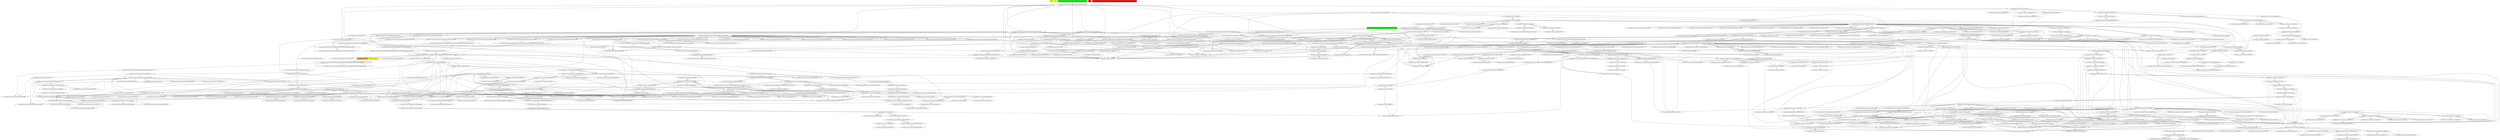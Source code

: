 digraph enhanced {
	"ochiai" [style=striped shape=box fillcolor="yellow"];
	"d4" [style=striped shape=box fillcolor="yellow"];
	"com.google.javascript.jscomp.ClosureReverseAbstractInterpreterTest#121" [style=striped shape=box fillcolor="green"];
	"com.google.javascript.jscomp.SemanticReverseAbstractInterpreterTest#464" [style=striped shape=box fillcolor="green"];
	"real" [style=striped shape=box fillcolor="red"];
	"com.google.javascript.rhino.jstype.BooleanType#118" [style=striped shape=box fillcolor="orange:yellow"];
	"com.google.javascript.jscomp.type.ChainableReverseAbstractInterpreter$RestrictByOneTypeOfResultVisitor#611" [style=striped shape=box fillcolor="red"];
	"com.google.common.collect.RegularImmutableMap$TerminalEntry#149" -> "com.google.common.collect.ImmutableEntry#34";
	"com.google.common.collect.RegularImmutableMap$NonTerminalEntry#131" -> "com.google.common.collect.ImmutableEntry#34";
	"com.google.common.collect.Maps#897" -> "com.google.common.collect.ImmutableEntry#34";
	"com.google.javascript.jscomp.parsing.IRFactory$TransformDispatcher#390" -> "com.google.javascript.rhino.Node#1154";
	"com.google.javascript.jscomp.parsing.IRFactory#324" -> "com.google.javascript.rhino.Node#1154";
	"com.google.javascript.rhino.head.ast.AstNode#240" -> "com.google.javascript.rhino.head.ast.AstNode#203";
	"com.google.javascript.rhino.head.ast.InfixExpression#85" -> "com.google.javascript.rhino.head.ast.InfixExpression#92";
	"com.google.common.collect.ImmutableSet#178" -> "com.google.common.collect.ObjectArrays#190";
	"com.google.common.collect.ImmutableList#319" -> "com.google.common.collect.ObjectArrays#190";
	"com.google.javascript.jscomp.NodeTraversal#455" -> "com.google.javascript.jscomp.NodeTraversal#222";
	"com.google.javascript.jscomp.NodeTraversal#273" -> "com.google.javascript.jscomp.NodeTraversal#584" [style=bold];
	"com.google.javascript.jscomp.parsing.ParserRunner#64" -> "com.google.javascript.jscomp.parsing.ParserRunner#77" [style=bold];
	"com.google.javascript.rhino.head.Parser#332" -> "com.google.javascript.rhino.head.TokenStream#318" [style=bold];
	"com.google.javascript.jscomp.SourceFile#323" -> "com.google.javascript.jscomp.SourceFile$Builder#391" [style=bold];
	"com.google.javascript.rhino.head.Context#415" -> "com.google.javascript.rhino.head.ContextFactory#502" [style=bold];
	"com.google.javascript.rhino.head.ast.FunctionCall#109" -> "com.google.javascript.rhino.head.ast.FunctionCall#126";
	"com.google.javascript.rhino.head.Parser#551" -> "com.google.javascript.rhino.head.ast.AstRoot#70" [style=bold];
	"com.google.javascript.jscomp.Scope#610" -> "com.google.javascript.jscomp.Scope#603";
	"com.google.javascript.rhino.head.TokenStream#1288" -> "com.google.javascript.rhino.head.TokenStream#1414";
	"com.google.javascript.rhino.head.ast.Scope#222" -> "com.google.javascript.rhino.head.ast.Symbol#97" [style=bold];
	"com.google.javascript.jscomp.type.ChainableReverseAbstractInterpreter$RestrictByTypeOfResultVisitor#363" -> "com.google.javascript.rhino.jstype.StringType#112";
	"com.google.javascript.jscomp.LinkedFlowScope#105" -> "com.google.javascript.jscomp.LinkedFlowScope$LinkedFlowSlot#371" [style=bold];
	"com.google.javascript.jscomp.NodeUtil#1534" -> "com.google.javascript.rhino.Node#2246";
	"com.google.javascript.jscomp.type.ClosureReverseAbstractInterpreter#208" -> "com.google.javascript.rhino.Node#2246";
	"com.google.javascript.jscomp.SyntacticScopeCreator#85" -> "com.google.javascript.rhino.Node#2234";
	"com.google.javascript.jscomp.parsing.IRFactory$TransformDispatcher#390" -> "com.google.javascript.jscomp.parsing.IRFactory$TransformDispatcher#390";
	"com.google.javascript.jscomp.parsing.TypeSafeDispatcher#121" -> "com.google.javascript.jscomp.parsing.IRFactory$TransformDispatcher#390";
	"com.google.javascript.jscomp.parsing.IRFactory#137" -> "com.google.javascript.jscomp.parsing.IRFactory$TransformDispatcher#390";
	"com.google.javascript.rhino.head.CompilerEnvirons#67" -> "com.google.javascript.rhino.head.Context#1847" [style=bold];
	"com.google.javascript.jscomp.type.ClosureReverseAbstractInterpreter#208" -> "com.google.javascript.rhino.Node#1387";
	"com.google.javascript.rhino.head.ast.PropertyGet#76" -> "com.google.javascript.rhino.head.ast.InfixExpression#85";
	"com.google.javascript.jscomp.SourceFile$Preloaded#422" -> "com.google.javascript.jscomp.SourceFile#81";
	"com.google.javascript.jscomp.Compiler#2032" -> "com.google.javascript.jscomp.parsing.ParserRunner#64";
	"com.google.javascript.jscomp.NodeTraversal#222" -> "com.google.javascript.jscomp.NodeTraversal#230" [style=bold];
	"com.google.javascript.jscomp.type.ClosureReverseAbstractInterpreter#120" -> "com.google.javascript.jscomp.type.ClosureReverseAbstractInterpreter$2#67" [style=bold];
	"com.google.javascript.rhino.Node#1091" -> "com.google.javascript.rhino.Node#801";
	"com.google.javascript.rhino.Node#1105" -> "com.google.javascript.rhino.Node#801";
	"com.google.javascript.rhino.Node#1851" -> "com.google.javascript.rhino.Node#801";
	"com.google.javascript.jscomp.parsing.IRFactory#387" -> "com.google.javascript.jscomp.parsing.TypeSafeDispatcher#121" [style=bold];
	"com.google.javascript.rhino.head.TokenStream#318" -> "com.google.javascript.rhino.head.TokenStream#1307";
	"com.google.javascript.rhino.head.TokenStream#1300" -> "com.google.javascript.rhino.head.TokenStream#1307";
	"com.google.javascript.jscomp.SyntacticScopeCreator#234" -> "com.google.javascript.jscomp.Scope#610";
	"com.google.javascript.rhino.head.Context#453" -> "com.google.javascript.rhino.head.jdk13.VMBridge_jdk13#66";
	"com.google.javascript.rhino.head.Context#415" -> "com.google.javascript.rhino.head.jdk13.VMBridge_jdk13#66";
	"com.google.javascript.jscomp.NodeTraversal#479" -> "com.google.javascript.jscomp.NodeTraversal#479";
	"com.google.javascript.jscomp.NodeTraversal#273" -> "com.google.javascript.jscomp.NodeTraversal#479";
	"com.google.javascript.jscomp.type.ClosureReverseAbstractInterpreter#120" -> "com.google.javascript.jscomp.type.ClosureReverseAbstractInterpreter$7#172";
	"com.google.javascript.jscomp.type.ClosureReverseAbstractInterpreter#234" -> "com.google.javascript.jscomp.type.ClosureReverseAbstractInterpreter$7#172";
	"com.google.javascript.jscomp.type.ClosureReverseAbstractInterpreter$7#172" -> "com.google.javascript.jscomp.type.ClosureReverseAbstractInterpreter$7#175";
	"com.google.javascript.rhino.head.Parser#940" -> "com.google.javascript.rhino.head.Parser#980" [style=bold];
	"com.google.javascript.rhino.head.TokenStream#318" -> "com.google.javascript.rhino.head.TokenStream#1300";
	"com.google.javascript.jscomp.type.SemanticReverseAbstractInterpreter#128" -> "com.google.javascript.rhino.Node#2358";
	"com.google.javascript.jscomp.parsing.IRFactory$TransformDispatcher#390" -> "com.google.javascript.rhino.Node#1146";
	"com.google.javascript.jscomp.parsing.IRFactory#324" -> "com.google.javascript.rhino.Node#1146";
	"com.google.javascript.rhino.Node#1154" -> "com.google.javascript.rhino.Node#1177";
	"com.google.javascript.rhino.Node#1146" -> "com.google.javascript.rhino.Node#1177";
	"com.google.javascript.jscomp.parsing.IRFactory$TransformDispatcher#390" -> "com.google.javascript.jscomp.parsing.IRFactory#81";
	"com.google.javascript.jscomp.parsing.IRFactory$TransformDispatcher#774" -> "com.google.javascript.jscomp.parsing.IRFactory#81";
	"com.google.javascript.jscomp.parsing.IRFactory$TransformDispatcher#411" -> "com.google.javascript.jscomp.parsing.IRFactory#81";
	"com.google.javascript.jscomp.parsing.IRFactory$TransformDispatcher#791" -> "com.google.javascript.jscomp.parsing.IRFactory#81";
	"com.google.javascript.jscomp.NodeTraversal#273" -> "com.google.javascript.jscomp.NodeTraversal#564" [style=bold];
	"com.google.javascript.jscomp.parsing.ParserRunner#109" -> "com.google.javascript.rhino.head.CompilerEnvirons#129" [style=bold];
	"com.google.javascript.rhino.head.TokenStream#318" -> "com.google.javascript.rhino.head.TokenStream#893";
	"com.google.javascript.jscomp.LinkedFlowScope#65" -> "com.google.javascript.jscomp.LinkedFlowScope$FlatFlowScopeCache#380" [style=bold];
	"com.google.javascript.jscomp.Compiler#1587" -> "com.google.javascript.jscomp.Compiler#1079";
	"com.google.javascript.jscomp.parsing.ParserRunner#109" -> "com.google.javascript.rhino.head.CompilerEnvirons#245";
	"com.google.common.collect.ImmutableList#584" -> "com.google.common.collect.Lists#927" [style=bold];
	"com.google.javascript.rhino.Node#1076" -> "com.google.javascript.rhino.Node#833";
	"com.google.javascript.rhino.Node#1098" -> "com.google.javascript.rhino.Node#833";
	"com.google.javascript.rhino.head.Parser#1867" -> "com.google.javascript.rhino.head.ast.VariableDeclaration#115" [style=bold];
	"com.google.javascript.rhino.head.TokenStream#1307" -> "com.google.javascript.rhino.head.TokenStream#1312" [style=bold];
	"com.google.javascript.rhino.head.Parser#2509" -> "com.google.javascript.rhino.head.ast.FunctionCall#146";
	"com.google.javascript.rhino.jstype.PrototypeObjectType#445" -> "com.google.javascript.rhino.jstype.JSType#1187";
	"com.google.javascript.rhino.jstype.FunctionType#1010" -> "com.google.javascript.rhino.jstype.JSType#1187";
	"com.google.javascript.rhino.jstype.JSType#1178" -> "com.google.javascript.rhino.jstype.JSType#1187";
	"com.google.javascript.rhino.head.ast.ScriptNode#278" -> "com.google.javascript.rhino.head.ast.Symbol#77" [style=bold];
	"com.google.javascript.jscomp.parsing.IRFactory$TransformDispatcher#390" -> "com.google.javascript.jscomp.parsing.IRFactory$TransformDispatcher#472" [style=bold];
	"com.google.common.collect.RegularImmutableMap#46" -> "com.google.common.collect.RegularImmutableMap#108" [style=bold];
	"com.google.javascript.jscomp.JsAst#85" -> "com.google.javascript.jscomp.Compiler#2032" [style=bold];
	"com.google.common.collect.ImmutableMap$Builder#217" -> "com.google.common.collect.ImmutableEntry#44";
	"com.google.common.collect.RegularImmutableMap#46" -> "com.google.common.collect.ImmutableEntry#44";
	"com.google.common.collect.RegularImmutableMap#158" -> "com.google.common.collect.ImmutableEntry#44";
	"com.google.common.collect.ImmutableMap$Builder#217" -> "com.google.common.collect.ImmutableEntry#40";
	"com.google.common.collect.RegularImmutableMap#46" -> "com.google.common.collect.ImmutableEntry#40";
	"com.google.common.collect.RegularImmutableMap#158" -> "com.google.common.collect.ImmutableEntry#40";
	"com.google.javascript.rhino.head.TokenStream#318" -> "com.google.javascript.rhino.head.TokenStream#884";
	"com.google.javascript.rhino.head.Parser#512" -> "com.google.javascript.rhino.head.TokenStream#74" [style=bold];
	"com.google.javascript.jscomp.parsing.ParserRunner#109" -> "com.google.javascript.rhino.head.CompilerEnvirons#237";
	"com.google.javascript.rhino.head.Parser#980" -> "com.google.javascript.rhino.head.Parser#1801";
	"com.google.javascript.jscomp.type.ChainableReverseAbstractInterpreter#120" -> "com.google.javascript.jscomp.LinkedFlowScope#144";
	"com.google.javascript.jscomp.ClosureReverseAbstractInterpreterTest#165" -> "com.google.javascript.jscomp.LinkedFlowScope#144";
	"com.google.javascript.jscomp.SemanticReverseAbstractInterpreterTest#589" -> "com.google.javascript.jscomp.LinkedFlowScope#144";
	"com.google.javascript.jscomp.PrepareAst#56" -> "com.google.javascript.jscomp.NodeTraversal#455";
	"com.google.javascript.jscomp.type.SemanticReverseAbstractInterpreter#128" -> "com.google.javascript.jscomp.type.SemanticReverseAbstractInterpreter#439";
	"com.google.javascript.jscomp.parsing.IRFactory$TransformDispatcher#472" -> "com.google.javascript.jscomp.parsing.IRFactory$TransformDispatcher#488" [style=bold];
	"com.google.javascript.rhino.head.ast.Symbol#68" -> "com.google.javascript.rhino.head.ast.Symbol#84" [style=bold];
	"com.google.javascript.jscomp.SourceFile#355" -> "com.google.javascript.jscomp.SourceFile$Builder#368" [style=bold];
	"com.google.javascript.jscomp.parsing.IRFactory#81" -> "com.google.javascript.jscomp.parsing.IRFactory#1155";
	"com.google.javascript.jscomp.parsing.ParserRunner#109" -> "com.google.javascript.rhino.head.CompilerEnvirons#143" [style=bold];
	"com.google.javascript.rhino.head.ast.ScriptNode#85" -> "com.google.javascript.rhino.head.ast.Scope#73" [style=bold];
	"com.google.javascript.jscomp.parsing.IRFactory#171" -> "com.google.javascript.rhino.Node#1076";
	"com.google.javascript.jscomp.JsAst#85" -> "com.google.javascript.rhino.Node#1076";
	"com.google.javascript.jscomp.parsing.ParserRunner#109" -> "com.google.javascript.rhino.head.CompilerEnvirons#266" [style=bold];
	"com.google.javascript.rhino.head.Parser#2414" -> "com.google.javascript.rhino.head.Parser#419";
	"com.google.javascript.rhino.head.Parser#1867" -> "com.google.javascript.rhino.head.Parser#419";
	"com.google.javascript.rhino.Node#1122" -> "com.google.javascript.rhino.Node#1191";
	"com.google.javascript.jscomp.SemanticReverseAbstractInterpreterTest#553" -> "com.google.javascript.jscomp.SemanticReverseAbstractInterpreterTest#589";
	"com.google.javascript.rhino.head.Parser#2599" -> "com.google.javascript.rhino.head.CompilerEnvirons#148";
	"com.google.javascript.rhino.head.Parser#2912" -> "com.google.javascript.rhino.head.CompilerEnvirons#148";
	"com.google.javascript.jscomp.Scope#410" -> "com.google.javascript.jscomp.Scope#402" [style=bold];
	"com.google.javascript.rhino.Node#844" -> "com.google.javascript.rhino.Node#855";
	"com.google.javascript.jscomp.parsing.IRFactory$TransformDispatcher#390" -> "com.google.javascript.rhino.head.ast.PropertyGet#101";
	"com.google.javascript.rhino.head.Parser#3466" -> "com.google.javascript.rhino.head.ast.PropertyGet#101";
	"com.google.javascript.rhino.jstype.JSType#1320" -> "com.google.javascript.rhino.jstype.BooleanType#103";
	"com.google.javascript.rhino.jstype.UnionType#427" -> "com.google.javascript.rhino.jstype.BooleanType#103";
	"com.google.javascript.jscomp.parsing.ParserRunner#109" -> "com.google.javascript.rhino.head.Context#390" [style=bold];
	"com.google.javascript.rhino.jstype.FunctionType#66" -> "com.google.javascript.rhino.jstype.PrototypeObjectType#429" [style=bold];
	"com.google.javascript.rhino.Node#833" -> "com.google.javascript.rhino.Node#851";
	"com.google.javascript.rhino.head.CompilerEnvirons#67" -> "com.google.javascript.rhino.head.CompilerEnvirons#97";
	"com.google.javascript.jscomp.PrepareAst$PrepareAnnotations#159" -> "com.google.javascript.rhino.Node#2278";
	"com.google.javascript.jscomp.type.ClosureReverseAbstractInterpreter#208" -> "com.google.javascript.rhino.Node#2278";
	"com.google.javascript.jscomp.SyntacticScopeCreator#234" -> "com.google.javascript.rhino.Node#2278";
	"com.google.common.collect.RegularImmutableMap#113" -> "com.google.common.collect.RegularImmutableMap$TerminalEntry#149" [style=bold];
	"com.google.javascript.jscomp.Compiler#2032" -> "com.google.javascript.jscomp.CompilerOptions#1415";
	"com.google.javascript.jscomp.parsing.ParserRunner#109" -> "com.google.javascript.rhino.head.CompilerEnvirons#254" [style=bold];
	"com.google.javascript.rhino.jstype.BooleanType#103" -> "com.google.javascript.rhino.jstype.BooleanType#108" [style=bold];
	"com.google.javascript.jscomp.SemanticReverseAbstractInterpreterTest#464" -> "com.google.javascript.jscomp.SemanticReverseAbstractInterpreterTest#593";
	"com.google.common.collect.ImmutableSet#388" -> "com.google.common.collect.ImmutableCollection#48";
	"com.google.common.collect.ImmutableList#325" -> "com.google.common.collect.ImmutableCollection#48";
	"com.google.javascript.jscomp.type.ClosureReverseAbstractInterpreter#120" -> "com.google.javascript.jscomp.type.ClosureReverseAbstractInterpreter$1#48" [style=bold];
	"com.google.javascript.rhino.Node#840" -> "com.google.javascript.rhino.Node#844";
	"com.google.javascript.rhino.jstype.ObjectType#502" -> "com.google.javascript.rhino.jstype.PrototypeObjectType#534";
	"com.google.javascript.rhino.jstype.ObjectType#479" -> "com.google.javascript.rhino.jstype.PrototypeObjectType#413";
	"com.google.javascript.rhino.jstype.ObjectType#502" -> "com.google.javascript.rhino.jstype.PrototypeObjectType#413";
	"com.google.javascript.rhino.jstype.PrototypeObjectType#493" -> "com.google.javascript.rhino.jstype.PrototypeObjectType#413";
	"com.google.javascript.rhino.jstype.FunctionType#66" -> "com.google.javascript.rhino.jstype.PrototypeObjectType#413";
	"com.google.javascript.rhino.head.Parser#1867" -> "com.google.javascript.rhino.head.ast.VariableDeclaration#104";
	"com.google.javascript.jscomp.parsing.IRFactory$TransformDispatcher#390" -> "com.google.javascript.rhino.Node#600";
	"com.google.javascript.jscomp.SemanticReverseAbstractInterpreterTest#553" -> "com.google.javascript.rhino.Node#600";
	"com.google.javascript.rhino.head.Parser#1987" -> "com.google.javascript.rhino.head.ast.Symbol#68" [style=bold];
	"com.google.javascript.jscomp.type.ChainableReverseAbstractInterpreter$RestrictByTypeOfResultVisitor#363" -> "com.google.javascript.rhino.jstype.BooleanType#118";
	"com.google.javascript.rhino.Node#1903" -> "com.google.javascript.rhino.Node#840";
	"com.google.javascript.jscomp.SyntacticScopeCreator#69" -> "com.google.javascript.jscomp.Scope#410";
	"com.google.javascript.jscomp.SemanticReverseAbstractInterpreterTest#45" -> "com.google.javascript.jscomp.Scope#410";
	"com.google.javascript.rhino.head.Parser#2414" -> "com.google.javascript.rhino.head.Parser#2071";
	"com.google.javascript.rhino.head.Parser#2053" -> "com.google.javascript.rhino.head.Parser#2071";
	"com.google.javascript.rhino.head.Parser#419" -> "com.google.javascript.rhino.head.Parser#426" [style=bold];
	"com.google.common.collect.Iterators$13#1155" -> "com.google.common.collect.AbstractIndexedListIterator#68";
	"com.google.javascript.jscomp.JsAst#51" -> "com.google.javascript.rhino.Node#1098";
	"com.google.common.collect.RegularImmutableMap#46" -> "com.google.common.collect.RegularImmutableMap$TerminalEntry#153";
	"com.google.common.collect.RegularImmutableMap#158" -> "com.google.common.collect.RegularImmutableMap$TerminalEntry#153";
	"com.google.common.collect.RegularImmutableMap#113" -> "com.google.common.collect.RegularImmutableMap$NonTerminalEntry#131";
	"com.google.javascript.rhino.Node#1085" -> "com.google.javascript.rhino.Node#1091";
	"com.google.javascript.jscomp.ClosureReverseAbstractInterpreterTest#165" -> "com.google.javascript.jscomp.LinkedFlowScope#105";
	"com.google.javascript.jscomp.SemanticReverseAbstractInterpreterTest#593" -> "com.google.javascript.jscomp.LinkedFlowScope#105";
	"com.google.javascript.jscomp.type.ChainableReverseAbstractInterpreter#159" -> "com.google.javascript.jscomp.LinkedFlowScope#105";
	"com.google.javascript.rhino.head.Parser#2509" -> "com.google.javascript.rhino.head.ast.FunctionCall#109";
	"com.google.common.collect.RegularImmutableMap#46" -> "com.google.common.collect.RegularImmutableMap$NonTerminalEntry#136";
	"com.google.common.collect.RegularImmutableMap#158" -> "com.google.common.collect.RegularImmutableMap$NonTerminalEntry#136";
	"com.google.javascript.jscomp.parsing.IRFactory$TransformDispatcher#390" -> "com.google.javascript.rhino.head.ast.FunctionCall#100";
	"com.google.common.collect.Lists#927" -> "com.google.common.collect.AbstractIndexedListIterator#76";
	"com.google.javascript.rhino.jstype.UnionTypeBuilder#124" -> "com.google.common.collect.AbstractIndexedListIterator#76";
	"com.google.common.collect.ImmutableMap$Builder#217" -> "com.google.common.collect.AbstractIndexedListIterator#76";
	"com.google.javascript.jscomp.parsing.Config#90" -> "com.google.common.collect.AbstractIndexedListIterator#76";
	"com.google.javascript.rhino.jstype.UnionType#291" -> "com.google.common.collect.AbstractIndexedListIterator#76";
	"com.google.common.collect.AbstractIndexedListIterator#81" -> "com.google.common.collect.AbstractIndexedListIterator#76";
	"com.google.javascript.rhino.jstype.UnionType#261" -> "com.google.common.collect.AbstractIndexedListIterator#76";
	"com.google.javascript.jscomp.type.ChainableReverseAbstractInterpreter$RestrictByTypeOfResultVisitor#363" -> "com.google.common.collect.AbstractIndexedListIterator#76";
	"com.google.javascript.rhino.jstype.JSType#963" -> "com.google.common.collect.AbstractIndexedListIterator#76";
	"com.google.javascript.rhino.jstype.UnionType#427" -> "com.google.common.collect.AbstractIndexedListIterator#76";
	"com.google.javascript.rhino.jstype.SimpleSlot#51" -> "com.google.javascript.rhino.jstype.SimpleSlot#51";
	"com.google.javascript.jscomp.type.ChainableReverseAbstractInterpreter#120" -> "com.google.javascript.rhino.jstype.SimpleSlot#51";
	"com.google.javascript.jscomp.ClosureReverseAbstractInterpreterTest#165" -> "com.google.javascript.rhino.jstype.SimpleSlot#51";
	"com.google.javascript.jscomp.SemanticReverseAbstractInterpreterTest#589" -> "com.google.javascript.rhino.jstype.SimpleSlot#51";
	"com.google.javascript.rhino.head.Node$NodeIterator#386" -> "com.google.javascript.rhino.head.Node#59" [style=bold];
	"com.google.javascript.rhino.testing.Asserts#96" -> "com.google.javascript.rhino.testing.Asserts#100";
	"com.google.javascript.rhino.testing.BaseJSTypeTestCase#581" -> "com.google.javascript.rhino.testing.Asserts#100";
	"com.google.javascript.rhino.jstype.FunctionType#1010" -> "com.google.javascript.rhino.jstype.PrototypeObjectType#445";
	"com.google.javascript.rhino.head.Context#453" -> "com.google.javascript.rhino.head.jdk13.VMBridge_jdk13#77";
	"com.google.javascript.rhino.head.Context#415" -> "com.google.javascript.rhino.head.jdk13.VMBridge_jdk13#77";
	"com.google.javascript.rhino.jstype.FunctionType#66" -> "com.google.javascript.rhino.jstype.PrototypeObjectType#440";
	"com.google.javascript.jscomp.type.ClosureReverseAbstractInterpreter#120" -> "com.google.javascript.jscomp.type.ClosureReverseAbstractInterpreter$13#123" [style=bold];
	"com.google.javascript.jscomp.LinkedFlowScope$LinkedFlowSlot#371" -> "com.google.javascript.rhino.jstype.SimpleSlot#58";
	"com.google.javascript.jscomp.parsing.ParserRunner#109" -> "com.google.javascript.rhino.head.Parser#512";
	"com.google.javascript.rhino.Node#801" -> "com.google.javascript.rhino.Node#751";
	"com.google.javascript.jscomp.parsing.Config#90" -> "com.google.common.collect.ImmutableMap#346" [style=bold];
	"com.google.javascript.jscomp.PrepareAst$PrepareAnnotations#159" -> "com.google.javascript.rhino.Node#2178";
	"com.google.javascript.jscomp.type.ClosureReverseAbstractInterpreter#208" -> "com.google.javascript.rhino.Node#2178";
	"com.google.javascript.rhino.head.Parser#2302" -> "com.google.javascript.rhino.head.Parser#408";
	"com.google.javascript.rhino.jstype.JSType#1320" -> "com.google.javascript.rhino.jstype.FunctionType#929";
	"com.google.javascript.jscomp.NodeTraversal#656" -> "com.google.javascript.rhino.Node#1085";
	"com.google.javascript.rhino.head.Parser#512" -> "com.google.javascript.rhino.head.CompilerEnvirons#270" [style=bold];
	"com.google.javascript.jscomp.NodeUtil#1727" -> "com.google.javascript.rhino.Node#2170";
	"com.google.javascript.rhino.jstype.JSType#880" -> "com.google.javascript.rhino.jstype.JSType#963";
	"com.google.javascript.jscomp.parsing.IRFactory#181" -> "com.google.javascript.rhino.head.ast.AstRoot#78";
	"com.google.common.collect.Lists#927" -> "com.google.javascript.rhino.jstype.JSType#606" [style=bold];
	"com.google.javascript.jscomp.SemanticReverseAbstractInterpreterTest#464" -> "com.google.javascript.rhino.Node#504";
	"com.google.javascript.rhino.jstype.PrototypeObjectType#445" -> "com.google.javascript.rhino.jstype.JSType#728";
	"com.google.javascript.jscomp.ClosureReverseAbstractInterpreterTest#165" -> "com.google.javascript.jscomp.LinkedFlowScope#100";
	"com.google.javascript.jscomp.SemanticReverseAbstractInterpreterTest#45" -> "com.google.javascript.jscomp.LinkedFlowScope#100";
	"com.google.javascript.jscomp.NodeTraversal#479" -> "com.google.javascript.jscomp.NodeTraversal#656";
	"com.google.javascript.jscomp.SemanticReverseAbstractInterpreterTest#593" -> "com.google.javascript.rhino.Node#508";
	"com.google.javascript.jscomp.parsing.IRFactory#1358" -> "com.google.javascript.rhino.Node#508";
	"com.google.javascript.jscomp.SyntacticScopeCreator#85" -> "com.google.javascript.jscomp.Scope#437";
	"com.google.common.collect.Lists#927" -> "com.google.common.collect.AbstractIndexedListIterator#81";
	"com.google.javascript.rhino.jstype.UnionTypeBuilder#124" -> "com.google.common.collect.AbstractIndexedListIterator#81";
	"com.google.common.collect.ImmutableMap$Builder#217" -> "com.google.common.collect.AbstractIndexedListIterator#81";
	"com.google.javascript.jscomp.parsing.Config#90" -> "com.google.common.collect.AbstractIndexedListIterator#81";
	"com.google.javascript.rhino.jstype.UnionType#291" -> "com.google.common.collect.AbstractIndexedListIterator#81";
	"com.google.javascript.rhino.jstype.UnionType#261" -> "com.google.common.collect.AbstractIndexedListIterator#81";
	"com.google.javascript.jscomp.type.ChainableReverseAbstractInterpreter$RestrictByTypeOfResultVisitor#363" -> "com.google.common.collect.AbstractIndexedListIterator#81";
	"com.google.javascript.rhino.jstype.JSType#963" -> "com.google.common.collect.AbstractIndexedListIterator#81";
	"com.google.javascript.rhino.jstype.UnionType#427" -> "com.google.common.collect.AbstractIndexedListIterator#81";
	"com.google.javascript.rhino.head.ast.ExpressionStatement#122" -> "com.google.javascript.rhino.head.ast.AstNode#616";
	"com.google.javascript.rhino.head.ast.InfixExpression#92" -> "com.google.javascript.rhino.head.ast.AstNode#616";
	"com.google.javascript.jscomp.parsing.IRFactory#324" -> "com.google.javascript.rhino.head.ast.AstNode#616";
	"com.google.javascript.jscomp.type.ChainableReverseAbstractInterpreter#64" -> "com.google.javascript.jscomp.type.ChainableReverseAbstractInterpreter$1#187" [style=bold];
	"com.google.javascript.jscomp.LinkedFlowScope#144" -> "com.google.javascript.rhino.jstype.SimpleSlot#66";
	"com.google.javascript.jscomp.SyntacticScopeCreator#234" -> "com.google.javascript.jscomp.Scope#553";
	"com.google.javascript.rhino.head.Context#453" -> "com.google.javascript.rhino.head.jdk13.VMBridge_jdk13#84";
	"com.google.javascript.rhino.head.Context#415" -> "com.google.javascript.rhino.head.jdk13.VMBridge_jdk13#84";
	"com.google.javascript.rhino.head.ast.InfixExpression#85" -> "com.google.javascript.rhino.head.ast.AstNode#168";
	"com.google.javascript.rhino.head.ast.AstNode#176" -> "com.google.javascript.rhino.head.ast.AstNode#168";
	"com.google.javascript.rhino.head.ast.AstNode#187" -> "com.google.javascript.rhino.head.ast.AstNode#168";
	"com.google.javascript.rhino.head.ast.Jump#61" -> "com.google.javascript.rhino.head.ast.AstNode#168";
	"com.google.javascript.jscomp.Compiler#1044" -> "com.google.javascript.rhino.InputId#61";
	"com.google.javascript.jscomp.Compiler#1079" -> "com.google.javascript.rhino.InputId#61";
	"com.google.javascript.jscomp.parsing.Config#90" -> "com.google.common.collect.ImmutableMap#132" [style=bold];
	"com.google.javascript.jscomp.LinkedFlowScope$FlatFlowScopeCache#402" -> "com.google.common.collect.ImmutableMap#69";
	"com.google.javascript.jscomp.parsing.ParserRunner#109" -> "com.google.javascript.rhino.head.CompilerEnvirons#50";
	"com.google.javascript.rhino.Node#504" -> "com.google.javascript.rhino.Node$StringNode#188";
	"com.google.javascript.rhino.Node#508" -> "com.google.javascript.rhino.Node$StringNode#188";
	"com.google.javascript.rhino.jstype.UnionTypeBuilder#250" -> "com.google.javascript.rhino.jstype.UnionType#82" [style=bold];
	"com.google.javascript.rhino.jstype.PrototypeObjectType#445" -> "com.google.javascript.rhino.jstype.InstanceObjectType#82";
	"com.google.javascript.rhino.jstype.InstanceObjectType#77" -> "com.google.javascript.rhino.jstype.InstanceObjectType#82";
	"com.google.javascript.jscomp.parsing.IRFactory#81" -> "com.google.javascript.jscomp.parsing.IRFactory#1346";
	"com.google.common.collect.Iterators#1144" -> "com.google.common.collect.Iterators$13#1155" [style=bold];
	"com.google.javascript.jscomp.type.ClosureReverseAbstractInterpreter#120" -> "com.google.common.collect.ImmutableMap$Builder#235";
	"com.google.javascript.jscomp.parsing.Config#90" -> "com.google.common.collect.ImmutableMap$Builder#235";
	"com.google.common.collect.AbstractIndexedListIterator#81" -> "com.google.common.collect.Iterators$13#1157";
	"com.google.javascript.jscomp.SemanticReverseAbstractInterpreterTest#464" -> "com.google.javascript.jscomp.SemanticReverseAbstractInterpreterTest#553";
	"com.google.javascript.rhino.jstype.FunctionType#929" -> "com.google.javascript.rhino.jstype.JSTypeRegistry#886";
	"com.google.javascript.jscomp.type.ChainableReverseAbstractInterpreter#687" -> "com.google.javascript.rhino.jstype.JSTypeRegistry#886";
	"com.google.javascript.rhino.jstype.JSType#113" -> "com.google.javascript.rhino.jstype.JSTypeRegistry#886";
	"com.google.javascript.rhino.head.Parser#1867" -> "com.google.javascript.rhino.head.Parser#1987";
	"com.google.javascript.jscomp.type.ClosureReverseAbstractInterpreter#120" -> "com.google.javascript.jscomp.type.ClosureReverseAbstractInterpreter$10#154" [style=bold];
	"com.google.javascript.rhino.head.Parser#980" -> "com.google.javascript.rhino.head.Parser#1867";
	"com.google.common.collect.ImmutableMap$Builder#217" -> "com.google.common.collect.ImmutableMap#58";
	"com.google.common.collect.ImmutableMap#58" -> "com.google.common.collect.ImmutableMap#58";
	"com.google.javascript.jscomp.SemanticReverseAbstractInterpreterTest#553" -> "com.google.javascript.rhino.testing.BaseJSTypeTestCase#581";
	"com.google.common.collect.ImmutableSet#150" -> "com.google.common.collect.ImmutableSet#178";
	"com.google.common.collect.ImmutableSet#373" -> "com.google.common.collect.ImmutableSet#178";
	"com.google.javascript.rhino.jstype.PrototypeObjectType#493" -> "com.google.javascript.rhino.jstype.InstanceObjectType#77";
	"com.google.javascript.jscomp.parsing.ParserRunner#109" -> "com.google.javascript.rhino.head.CompilerEnvirons#67" [style=bold];
	"com.google.common.collect.ImmutableMap#346" -> "com.google.common.collect.RegularImmutableMap#158";
	"com.google.javascript.jscomp.type.ClosureReverseAbstractInterpreter#208" -> "com.google.common.collect.RegularImmutableMap#158";
	"com.google.javascript.rhino.head.Context#453" -> "com.google.javascript.rhino.head.ContextFactory#452" [style=bold];
	"com.google.javascript.jscomp.SemanticReverseAbstractInterpreterTest#464" -> "com.google.javascript.jscomp.SemanticReverseAbstractInterpreterTest#45";
	"com.google.javascript.jscomp.parsing.IRFactory#81" -> "com.google.javascript.jscomp.parsing.IRFactory#1358";
	"com.google.common.collect.ImmutableMap$Builder#235" -> "com.google.common.collect.ImmutableMap$Builder#240" [style=bold];
	"com.google.javascript.jscomp.type.ChainableReverseAbstractInterpreter$RestrictByOneTypeOfResultVisitor#542" -> "com.google.javascript.jscomp.type.ChainableReverseAbstractInterpreter$RestrictByOneTypeOfResultVisitor#542";
	"com.google.javascript.rhino.jstype.ObjectType#465" -> "com.google.javascript.jscomp.type.ChainableReverseAbstractInterpreter$RestrictByOneTypeOfResultVisitor#542";
	"com.google.javascript.rhino.jstype.JSTypeNative#50" -> "com.google.javascript.jscomp.type.ChainableReverseAbstractInterpreter$RestrictByOneTypeOfResultVisitor#542" [style=dotted];
	"com.google.javascript.rhino.jstype.NumberType#112" -> "com.google.javascript.jscomp.type.ChainableReverseAbstractInterpreter$RestrictByOneTypeOfResultVisitor#542";
	"com.google.javascript.rhino.jstype.BooleanType#118" -> "com.google.javascript.jscomp.type.ChainableReverseAbstractInterpreter$RestrictByOneTypeOfResultVisitor#542";
	"com.google.javascript.jscomp.type.ChainableReverseAbstractInterpreter$RestrictByOneTypeOfResultVisitor#557" -> "com.google.javascript.jscomp.type.ChainableReverseAbstractInterpreter$RestrictByOneTypeOfResultVisitor#542" [style=dotted];
	"com.google.javascript.rhino.jstype.StringType#112" -> "com.google.javascript.jscomp.type.ChainableReverseAbstractInterpreter$RestrictByOneTypeOfResultVisitor#542";
	"com.google.javascript.rhino.head.ast.ExpressionStatement#122" -> "com.google.javascript.rhino.head.ast.AstNode#268";
	"com.google.javascript.rhino.head.ast.VariableDeclaration#104" -> "com.google.javascript.rhino.head.ast.AstNode#268";
	"com.google.javascript.rhino.head.ast.FunctionCall#126" -> "com.google.javascript.rhino.head.ast.AstNode#268";
	"com.google.javascript.rhino.head.ast.VariableInitializer#110" -> "com.google.javascript.rhino.head.ast.AstNode#268";
	"com.google.javascript.rhino.head.Parser#551" -> "com.google.javascript.rhino.head.ast.AstNode#268";
	"com.google.javascript.rhino.head.ast.FunctionCall#89" -> "com.google.javascript.rhino.head.ast.AstNode#268";
	"com.google.javascript.rhino.head.ast.InfixExpression#161" -> "com.google.javascript.rhino.head.ast.AstNode#268";
	"com.google.javascript.rhino.head.ast.InfixExpression#140" -> "com.google.javascript.rhino.head.ast.AstNode#268";
	"com.google.javascript.rhino.head.Parser#3466" -> "com.google.javascript.rhino.head.ast.Name#93";
	"com.google.javascript.jscomp.parsing.IRFactory$TransformDispatcher#774" -> "com.google.javascript.rhino.head.ast.Name#93";
	"com.google.javascript.jscomp.SemanticReverseAbstractInterpreterTest#553" -> "com.google.javascript.rhino.testing.BaseJSTypeTestCase#577";
	"com.google.common.collect.ImmutableMap$Builder#240" -> "com.google.common.collect.RegularImmutableMap#46";
	"com.google.javascript.rhino.head.Parser#2454" -> "com.google.javascript.rhino.head.Parser#2509";
	"com.google.javascript.jscomp.type.ClosureReverseAbstractInterpreter#120" -> "com.google.javascript.jscomp.type.ClosureReverseAbstractInterpreter$4#100" [style=bold];
	"com.google.javascript.rhino.head.Context#415" -> "com.google.javascript.rhino.head.ContextFactory#247" [style=bold];
	"com.google.javascript.jscomp.parsing.IRFactory$TransformDispatcher#390" -> "com.google.javascript.rhino.head.Node#195";
	"com.google.javascript.jscomp.parsing.TypeSafeDispatcher#121" -> "com.google.javascript.rhino.head.Node#195";
	"com.google.javascript.rhino.head.Parser#3466" -> "com.google.javascript.rhino.head.Node#195";
	"com.google.javascript.rhino.head.Parser#1801" -> "com.google.javascript.rhino.head.Node#195";
	"com.google.javascript.rhino.head.Parser#1987" -> "com.google.javascript.rhino.head.ast.Scope#200" [style=bold];
	"com.google.javascript.jscomp.type.ClosureReverseAbstractInterpreter#120" -> "com.google.javascript.jscomp.type.ClosureReverseAbstractInterpreter$5#190" [style=bold];
	"com.google.javascript.jscomp.type.ChainableReverseAbstractInterpreter$RestrictByOneTypeOfResultVisitor#542" -> "com.google.javascript.jscomp.type.ChainableReverseAbstractInterpreter#687";
	"com.google.javascript.rhino.jstype.ObjectType#502" -> "com.google.common.collect.EmptyImmutableList#35";
	"com.google.javascript.jscomp.ClosureCodingConvention#54" -> "com.google.common.collect.EmptyImmutableList#35";
	"com.google.common.collect.EmptyImmutableList#35" -> "com.google.common.collect.EmptyImmutableList#35";
	"com.google.javascript.jscomp.parsing.Config#90" -> "com.google.common.collect.ImmutableMap$Builder#217" [style=bold];
	"com.google.javascript.rhino.head.ast.AstNode#268" -> "com.google.javascript.rhino.head.ast.AstNode#252" [style=bold];
	"com.google.javascript.rhino.head.Parser#3401" -> "com.google.javascript.rhino.head.ast.Name#84" [style=bold];
	"com.google.javascript.rhino.head.Parser#1867" -> "com.google.javascript.rhino.head.ast.VariableInitializer#110";
	"com.google.javascript.jscomp.type.ClosureReverseAbstractInterpreter$2#67" -> "com.google.javascript.jscomp.type.ChainableReverseAbstractInterpreter$RestrictByFalseTypeOfResultVisitor#491";
	"com.google.javascript.jscomp.type.ClosureReverseAbstractInterpreter$4#100" -> "com.google.javascript.jscomp.type.ChainableReverseAbstractInterpreter$RestrictByFalseTypeOfResultVisitor#491";
	"com.google.javascript.rhino.head.TokenStream#318" -> "com.google.javascript.rhino.head.TokenStream#124";
	"com.google.javascript.jscomp.SemanticReverseAbstractInterpreterTest$TypedName#600" -> "com.google.javascript.jscomp.SemanticReverseAbstractInterpreterTest$TypedName#604" [style=bold];
	"com.google.common.collect.ImmutableMap$Builder#217" -> "com.google.common.collect.RegularImmutableMap#182";
	"com.google.javascript.jscomp.type.ChainableReverseAbstractInterpreter#674" -> "com.google.javascript.jscomp.type.ChainableReverseAbstractInterpreter$RestrictByOneTypeOfResultVisitor#557";
	"com.google.common.collect.ImmutableMap$Builder#182" -> "com.google.common.collect.ImmutableMap#143";
	"com.google.javascript.jscomp.SemanticReverseAbstractInterpreterTest#464" -> "com.google.javascript.jscomp.SemanticReverseAbstractInterpreterTest$TypedName#600";
	"com.google.javascript.jscomp.SemanticReverseAbstractInterpreterTest#553" -> "com.google.javascript.jscomp.SemanticReverseAbstractInterpreterTest$TypedName#600";
	"com.google.javascript.rhino.jstype.UnionTypeBuilder#124" -> "com.google.javascript.rhino.jstype.UnionType#93";
	"com.google.javascript.jscomp.type.ChainableReverseAbstractInterpreter$RestrictByTypeOfResultVisitor#363" -> "com.google.javascript.rhino.jstype.UnionType#93";
	"com.google.javascript.rhino.jstype.JSType#963" -> "com.google.javascript.rhino.jstype.UnionType#93";
	"com.google.common.collect.AbstractIndexedListIterator#68" -> "com.google.common.collect.UnmodifiableListIterator#34" [style=bold];
	"com.google.javascript.rhino.head.ast.AstNode#212" -> "com.google.javascript.rhino.head.ast.AstNode#259";
	"com.google.javascript.rhino.jstype.JSType$1#92" -> "com.google.javascript.rhino.jstype.JSType$1#95";
	"com.google.javascript.jscomp.CompilerInput#88" -> "com.google.javascript.jscomp.JsAst#43";
	"com.google.javascript.rhino.jstype.UnionType#427" -> "com.google.javascript.rhino.jstype.JSType$1#92";
	"com.google.javascript.rhino.head.ast.InfixExpression#92" -> "com.google.javascript.rhino.head.ast.AstNode#240";
	"com.google.javascript.rhino.head.CompilerEnvirons#67" -> "com.google.javascript.rhino.head.Context#1818" [style=bold];
	"com.google.javascript.jscomp.type.ClosureReverseAbstractInterpreter#120" -> "com.google.javascript.jscomp.type.ClosureReverseAbstractInterpreter$6#178" [style=bold];
	"com.google.javascript.rhino.head.Parser#2454" -> "com.google.javascript.rhino.head.Parser#2808";
	"com.google.javascript.jscomp.type.ClosureReverseAbstractInterpreter#120" -> "com.google.javascript.jscomp.type.ClosureReverseAbstractInterpreter$12#133" [style=bold];
	"com.google.javascript.jscomp.type.ChainableReverseAbstractInterpreter$RestrictByOneTypeOfResultVisitor#542" -> "com.google.javascript.jscomp.type.ChainableReverseAbstractInterpreter$RestrictByOneTypeOfResultVisitor#568";
	"com.google.common.collect.ImmutableSet#178" -> "com.google.common.collect.ImmutableSet#247";
	"com.google.common.collect.RegularImmutableMap#46" -> "com.google.common.collect.ImmutableMap#297";
	"com.google.javascript.jscomp.ClosureReverseAbstractInterpreterTest#165" -> "com.google.javascript.jscomp.GoogleCodingConvention#44";
	"com.google.javascript.jscomp.ClosureCodingConvention#54" -> "com.google.common.collect.ImmutableSet#360";
	"com.google.javascript.jscomp.GoogleCodingConvention#44" -> "com.google.javascript.jscomp.GoogleCodingConvention#49" [style=bold];
	"com.google.javascript.jscomp.type.ClosureReverseAbstractInterpreter#120" -> "com.google.common.collect.ImmutableMap$Builder#175";
	"com.google.common.collect.ImmutableMap#132" -> "com.google.common.collect.ImmutableMap$Builder#175";
	"com.google.javascript.jscomp.CompilerInput#116" -> "com.google.javascript.jscomp.JsAst#51";
	"com.google.common.collect.AbstractIndexedListIterator#68" -> "com.google.common.base.Preconditions#334";
	"com.google.javascript.jscomp.Compiler#1587" -> "com.google.javascript.jscomp.CompilerInput#116";
	"com.google.javascript.jscomp.JsAst#85" -> "com.google.javascript.jscomp.parsing.ParserRunner#109";
	"com.google.javascript.jscomp.type.ClosureReverseAbstractInterpreter$1#48" -> "com.google.javascript.jscomp.type.ChainableReverseAbstractInterpreter$RestrictByTrueTypeOfResultVisitor#443";
	"com.google.javascript.jscomp.type.ClosureReverseAbstractInterpreter$3#79" -> "com.google.javascript.jscomp.type.ChainableReverseAbstractInterpreter$RestrictByTrueTypeOfResultVisitor#443";
	"com.google.javascript.rhino.head.Parser#551" -> "com.google.javascript.rhino.head.Parser#705";
	"com.google.javascript.rhino.head.ast.ExpressionStatement#122" -> "com.google.javascript.rhino.head.ast.AstNode#472";
	"com.google.javascript.rhino.head.ast.VariableDeclaration#104" -> "com.google.javascript.rhino.head.ast.AstNode#472";
	"com.google.javascript.rhino.head.ast.FunctionCall#126" -> "com.google.javascript.rhino.head.ast.AstNode#472";
	"com.google.javascript.rhino.head.ast.InfixExpression#92" -> "com.google.javascript.rhino.head.ast.AstNode#472";
	"com.google.javascript.rhino.head.ast.FunctionCall#89" -> "com.google.javascript.rhino.head.ast.AstNode#472";
	"com.google.javascript.rhino.head.ast.InfixExpression#161" -> "com.google.javascript.rhino.head.ast.AstNode#472";
	"com.google.javascript.rhino.head.ast.InfixExpression#140" -> "com.google.javascript.rhino.head.ast.AstNode#472";
	"com.google.javascript.rhino.head.ast.Name#101" -> "com.google.javascript.rhino.head.ast.AstNode#472";
	"com.google.common.collect.ImmutableList#334" -> "com.google.common.collect.RegularImmutableAsList#54";
	"com.google.javascript.rhino.head.Parser#1090" -> "com.google.javascript.rhino.head.ast.AstNode#232";
	"com.google.javascript.rhino.head.ast.AstNode#240" -> "com.google.javascript.rhino.head.ast.AstNode#232";
	"com.google.javascript.rhino.head.ast.Name#84" -> "com.google.javascript.rhino.head.ast.AstNode#232";
	"com.google.javascript.rhino.head.Parser#551" -> "com.google.javascript.rhino.head.ast.AstNode#232";
	"com.google.javascript.rhino.head.Parser#2509" -> "com.google.javascript.rhino.head.ast.AstNode#232";
	"com.google.javascript.rhino.head.ast.Name#101" -> "com.google.javascript.rhino.head.ast.AstNode#232";
	"com.google.javascript.rhino.head.Parser#1867" -> "com.google.javascript.rhino.head.ast.AstNode#232";
	"com.google.javascript.rhino.Node#786" -> "com.google.javascript.rhino.Node$AbstractPropListItem#280";
	"com.google.javascript.rhino.Node#751" -> "com.google.javascript.rhino.Node$AbstractPropListItem#280";
	"com.google.javascript.rhino.jstype.PrototypeObjectType#445" -> "com.google.javascript.rhino.jstype.PrototypeObjectType#493" [style=bold];
	"com.google.javascript.rhino.head.Parser#2808" -> "com.google.javascript.rhino.head.Parser#2912";
	"com.google.javascript.rhino.head.Parser#551" -> "com.google.javascript.rhino.head.Node#280";
	"com.google.javascript.jscomp.CompilerInput#65" -> "com.google.javascript.jscomp.JsAst#69" [style=bold];
	"com.google.common.collect.RegularImmutableMap#46" -> "com.google.common.collect.RegularImmutableMap#113" [style=bold];
	"com.google.javascript.rhino.jstype.UnionTypeBuilder#124" -> "com.google.javascript.rhino.jstype.JSType#1178";
	"com.google.javascript.rhino.jstype.UnionType#291" -> "com.google.javascript.rhino.jstype.JSType#1178";
	"com.google.javascript.jscomp.parsing.IRFactory#293" -> "com.google.javascript.jscomp.parsing.IRFactory#324";
	"com.google.javascript.jscomp.parsing.IRFactory#283" -> "com.google.javascript.jscomp.parsing.IRFactory#324";
	"com.google.common.collect.ImmutableSet#360" -> "com.google.common.collect.ImmutableSet#373" [style=bold];
	"com.google.javascript.jscomp.parsing.ParserRunner#109" -> "com.google.javascript.rhino.Node#1903";
	"com.google.javascript.jscomp.parsing.IRFactory#181" -> "com.google.javascript.jscomp.parsing.IRFactory#205" [style=bold];
	"com.google.javascript.jscomp.type.SemanticReverseAbstractInterpreter#394" -> "com.google.javascript.jscomp.type.ChainableReverseAbstractInterpreter#159";
	"com.google.javascript.jscomp.type.ClosureReverseAbstractInterpreter#234" -> "com.google.javascript.jscomp.type.ChainableReverseAbstractInterpreter#159";
	"com.google.javascript.rhino.head.Parser#551" -> "com.google.javascript.rhino.head.Parser#940";
	"com.google.javascript.rhino.head.Parser#3500" -> "com.google.javascript.rhino.head.ast.AstNode#225";
	"com.google.javascript.rhino.head.ast.InfixExpression#92" -> "com.google.javascript.rhino.head.ast.AstNode#225";
	"com.google.javascript.rhino.head.Parser#275" -> "com.google.javascript.rhino.head.ast.AstNode#225";
	"com.google.javascript.rhino.head.ast.ExpressionStatement#91" -> "com.google.javascript.rhino.head.ast.AstNode#225";
	"com.google.javascript.jscomp.Compiler#1079" -> "com.google.javascript.jscomp.CompilerInput#147";
	"com.google.javascript.jscomp.JsAst#85" -> "com.google.javascript.jscomp.Compiler#1952";
	"com.google.javascript.jscomp.type.SemanticReverseAbstractInterpreter#128" -> "com.google.javascript.jscomp.type.ChainableReverseAbstractInterpreter#120";
	"com.google.javascript.jscomp.type.ClosureReverseAbstractInterpreter#208" -> "com.google.javascript.jscomp.type.ChainableReverseAbstractInterpreter#120";
	"com.google.common.collect.ImmutableSet$ArrayImmutableSet#420" -> "com.google.common.collect.ImmutableSet#388";
	"com.google.javascript.jscomp.parsing.IRFactory#137" -> "com.google.javascript.rhino.Node#1817";
	"com.google.javascript.rhino.Node$IntPropListItem#348" -> "com.google.javascript.rhino.Node$AbstractPropListItem#275";
	"com.google.javascript.rhino.Node#786" -> "com.google.javascript.rhino.Node$AbstractPropListItem#275";
	"com.google.javascript.rhino.Node#751" -> "com.google.javascript.rhino.Node$AbstractPropListItem#275";
	"com.google.javascript.jscomp.type.ClosureReverseAbstractInterpreter$7#175" -> "com.google.javascript.jscomp.type.ClosureReverseAbstractInterpreter$TypeRestriction#246";
	"com.google.javascript.jscomp.type.ClosureReverseAbstractInterpreter#234" -> "com.google.javascript.jscomp.type.ClosureReverseAbstractInterpreter$TypeRestriction#246";
	"com.google.javascript.rhino.jstype.StringType#92" -> "com.google.javascript.rhino.jstype.StringType#97" [style=bold];
	"com.google.javascript.jscomp.SemanticReverseAbstractInterpreterTest#593" -> "com.google.javascript.rhino.Node#1813";
	"com.google.common.collect.ImmutableMap#143" -> "com.google.common.base.Preconditions#233";
	"com.google.common.base.Preconditions#334" -> "com.google.common.base.Preconditions#354" [style=bold];
	"com.google.javascript.rhino.head.Parser#1867" -> "com.google.javascript.rhino.head.ast.VariableDeclaration#156";
	"com.google.javascript.rhino.head.Context#415" -> "com.google.javascript.rhino.head.ContextFactory#441" [style=bold];
	"com.google.common.collect.RegularImmutableMap#92" -> "com.google.common.base.Preconditions#118";
	"com.google.common.collect.RegularImmutableMap#46" -> "com.google.common.base.Preconditions#118";
	"com.google.javascript.jscomp.CompilerInput#72" -> "com.google.javascript.jscomp.JsAst#74";
	"com.google.javascript.rhino.jstype.JSType#1320" -> "com.google.javascript.rhino.jstype.StringType#92";
	"com.google.javascript.rhino.jstype.UnionType#427" -> "com.google.javascript.rhino.jstype.StringType#92";
	"com.google.javascript.jscomp.parsing.IRFactory#81" -> "com.google.javascript.jscomp.parsing.IRFactory#1342";
	"com.google.javascript.rhino.head.Parser#1867" -> "com.google.javascript.rhino.head.ast.VariableDeclaration#72" [style=bold];
	"com.google.javascript.jscomp.parsing.IRFactory#324" -> "com.google.javascript.rhino.head.ast.AstNode#212" [style=bold];
	"com.google.common.collect.RegularImmutableMap#46" -> "com.google.common.collect.RegularImmutableMap#92" [style=bold];
	"com.google.javascript.jscomp.JsAst#43" -> "com.google.javascript.rhino.InputId#51";
	"com.google.javascript.rhino.Node$IntPropListItem#327" -> "com.google.javascript.rhino.Node$AbstractPropListItem#268";
	"com.google.javascript.rhino.Node$ObjectPropListItem#295" -> "com.google.javascript.rhino.Node$AbstractPropListItem#268";
	"com.google.javascript.jscomp.ClosureCodingConvention#54" -> "com.google.common.collect.ImmutableSet#150" [style=bold];
	"com.google.javascript.rhino.jstype.JSType#1320" -> "com.google.javascript.rhino.jstype.InstanceObjectType#97";
	"com.google.javascript.rhino.jstype.UnionType#427" -> "com.google.javascript.rhino.jstype.InstanceObjectType#97";
	"com.google.javascript.jscomp.parsing.IRFactory#81" -> "com.google.javascript.jscomp.parsing.IRFactory#1338" [style=bold];
	"com.google.javascript.jscomp.CodingConventions#42" -> "com.google.javascript.jscomp.CodingConventions$DefaultCodingConvention#249";
	"com.google.javascript.jscomp.CodingConventions$DefaultCodingConvention#249" -> "com.google.javascript.jscomp.CodingConventions$DefaultCodingConvention#249";
	"com.google.javascript.jscomp.type.ClosureReverseAbstractInterpreter$TypeRestriction#246" -> "com.google.javascript.jscomp.type.ClosureReverseAbstractInterpreter$TypeRestriction#250" [style=bold];
	"com.google.javascript.jscomp.JsAst#51" -> "com.google.javascript.jscomp.JsAst#85" [style=bold];
	"com.google.javascript.jscomp.parsing.IRFactory$TransformDispatcher#390" -> "com.google.javascript.rhino.head.ast.VariableDeclaration#83";
	"com.google.javascript.jscomp.NodeTraversal#479" -> "com.google.javascript.jscomp.PrepareAst$PrepareAnnotations#126";
	"com.google.common.collect.EmptyImmutableList#35" -> "com.google.common.collect.EmptyImmutableList#102";
	"com.google.javascript.rhino.jstype.PrototypeObjectType#445" -> "com.google.javascript.rhino.jstype.JSType#351";
	"com.google.javascript.rhino.jstype.JSType#511" -> "com.google.javascript.rhino.jstype.JSType#351";
	"com.google.common.collect.Lists#927" -> "com.google.common.collect.ImmutableList#62";
	"com.google.javascript.rhino.jstype.UnionTypeBuilder#124" -> "com.google.common.collect.ImmutableList#62";
	"com.google.common.collect.ImmutableList#62" -> "com.google.common.collect.ImmutableList#62";
	"com.google.javascript.rhino.jstype.UnionType#291" -> "com.google.common.collect.ImmutableList#62";
	"com.google.javascript.rhino.jstype.UnionType#261" -> "com.google.common.collect.ImmutableList#62";
	"com.google.javascript.jscomp.type.ChainableReverseAbstractInterpreter$RestrictByTypeOfResultVisitor#363" -> "com.google.common.collect.ImmutableList#62";
	"com.google.javascript.rhino.jstype.JSType#963" -> "com.google.common.collect.ImmutableList#62";
	"com.google.javascript.rhino.jstype.UnionType#427" -> "com.google.common.collect.ImmutableList#62";
	"com.google.common.collect.RegularImmutableMap$EntrySet#210" -> "com.google.common.collect.ImmutableList#62";
	"com.google.common.collect.ImmutableSet$ArrayImmutableSet#416" -> "com.google.common.collect.ImmutableList#62";
	"com.google.javascript.jscomp.ClosureReverseAbstractInterpreterTest#165" -> "com.google.javascript.jscomp.type.ClosureReverseAbstractInterpreter#208";
	"com.google.javascript.rhino.Node#801" -> "com.google.javascript.rhino.Node$ObjectPropListItem#306";
	"com.google.javascript.rhino.jstype.JSType#351" -> "com.google.javascript.rhino.jstype.JSType#359";
	"com.google.javascript.jscomp.CompilerInput#88" -> "com.google.javascript.jscomp.CompilerInput#65" [style=bold];
	"com.google.common.collect.ImmutableMap$Builder#217" -> "com.google.common.collect.RegularImmutableMap$EntrySet#210";
	"com.google.common.collect.RegularImmutableMap$EntrySet#210" -> "com.google.common.collect.RegularImmutableMap$EntrySet#210";
	"com.google.javascript.jscomp.PrepareAst#56" -> "com.google.javascript.jscomp.PrepareAst$PrepareAnnotations#121" [style=bold];
	"com.google.javascript.rhino.jstype.FunctionType#1010" -> "com.google.javascript.rhino.jstype.JSType#113";
	"com.google.javascript.rhino.jstype.UnionTypeBuilder#124" -> "com.google.javascript.rhino.jstype.UnionType#372";
	"com.google.javascript.rhino.jstype.JSType#868" -> "com.google.javascript.rhino.jstype.UnionType#372";
	"com.google.javascript.rhino.jstype.JSType#511" -> "com.google.javascript.rhino.jstype.UnionType#372";
	"com.google.javascript.rhino.jstype.JSType#963" -> "com.google.javascript.rhino.jstype.UnionType#372";
	"com.google.javascript.rhino.jstype.JSType#253" -> "com.google.javascript.rhino.jstype.UnionType#372";
	"com.google.javascript.rhino.head.Parser#1867" -> "com.google.javascript.rhino.head.Parser#295";
	"com.google.javascript.jscomp.PrepareAst$PrepareAnnotations#159" -> "com.google.common.base.Preconditions#132";
	"com.google.javascript.jscomp.SyntacticScopeCreator#85" -> "com.google.common.base.Preconditions#132";
	"com.google.javascript.jscomp.NodeTraversal#564" -> "com.google.common.base.Preconditions#132";
	"com.google.javascript.jscomp.parsing.IRFactory$TransformDispatcher#411" -> "com.google.common.base.Preconditions#132";
	"com.google.javascript.jscomp.CompilerInput#116" -> "com.google.common.base.Preconditions#132";
	"com.google.javascript.jscomp.LinkedFlowScope#105" -> "com.google.common.base.Preconditions#132";
	"com.google.javascript.jscomp.Scope#495" -> "com.google.common.base.Preconditions#132";
	"com.google.javascript.jscomp.SyntacticScopeCreator#234" -> "com.google.common.base.Preconditions#132";
	"com.google.javascript.rhino.jstype.UnionTypeBuilder#250" -> "com.google.javascript.rhino.jstype.UnionTypeBuilder#260" [style=bold];
	"com.google.javascript.jscomp.parsing.IRFactory#1346" -> "com.google.javascript.rhino.Node#372";
	"com.google.javascript.rhino.head.ast.InfixExpression#92" -> "com.google.javascript.rhino.head.ast.InfixExpression#140";
	"com.google.javascript.rhino.head.Node#532" -> "com.google.javascript.rhino.head.Node#493";
	"com.google.javascript.rhino.head.ast.AstNode#168" -> "com.google.javascript.rhino.head.Node#130" [style=bold];
	"com.google.common.collect.ImmutableSet#178" -> "com.google.common.collect.Hashing#40";
	"com.google.common.collect.RegularImmutableSet#46" -> "com.google.common.collect.Hashing#40";
	"com.google.common.collect.RegularImmutableMap#46" -> "com.google.common.collect.Hashing#40";
	"com.google.common.collect.RegularImmutableMap#158" -> "com.google.common.collect.Hashing#40";
	"com.google.javascript.rhino.jstype.UnionType#82" -> "com.google.javascript.rhino.jstype.JSType#105";
	"com.google.javascript.jscomp.parsing.ParserRunner#109" -> "com.google.javascript.rhino.head.Context#737" [style=bold];
	"com.google.javascript.jscomp.JsAst#85" -> "com.google.javascript.jscomp.SourceFile#132";
	"com.google.javascript.jscomp.type.ClosureReverseAbstractInterpreter#120" -> "com.google.javascript.jscomp.type.ClosureReverseAbstractInterpreter$11#143" [style=bold];
	"com.google.javascript.jscomp.type.ChainableReverseAbstractInterpreter$RestrictByOneTypeOfResultVisitor#542" -> "com.google.javascript.rhino.jstype.FunctionType#1010";
	"com.google.javascript.rhino.head.Parser#2599" -> "com.google.javascript.rhino.head.Parser#3401";
	"com.google.javascript.rhino.head.Parser#3390" -> "com.google.javascript.rhino.head.Parser#3401";
	"com.google.javascript.rhino.head.Parser#2912" -> "com.google.javascript.rhino.head.Parser#3401";
	"com.google.javascript.rhino.jstype.JSType#511" -> "com.google.javascript.rhino.jstype.UnionType#261";
	"com.google.javascript.jscomp.ClosureCodingConvention#54" -> "com.google.javascript.jscomp.CodingConventions$DefaultCodingConvention#467" [style=bold];
	"com.google.javascript.rhino.head.ast.PropertyGet#101" -> "com.google.javascript.rhino.head.ast.InfixExpression#152";
	"com.google.javascript.jscomp.parsing.IRFactory$TransformDispatcher#390" -> "com.google.javascript.rhino.head.ast.PropertyGet#84";
	"com.google.javascript.rhino.head.Context#410" -> "com.google.javascript.rhino.head.ContextFactory#179" [style=bold];
	"com.google.javascript.rhino.jstype.JSTypeRegistry#1011" -> "com.google.javascript.rhino.jstype.UnionTypeBuilder#250" [style=bold];
	"com.google.javascript.rhino.head.Parser#551" -> "com.google.javascript.rhino.head.ast.ScriptNode#182";
	"com.google.javascript.rhino.jstype.JSType#511" -> "com.google.javascript.rhino.jstype.JSType#371";
	"com.google.javascript.rhino.testing.Asserts#100" -> "com.google.javascript.rhino.jstype.JSType#492";
	"com.google.javascript.rhino.jstype.ObjectType#479" -> "com.google.javascript.rhino.jstype.JSType#492";
	"com.google.javascript.rhino.jstype.JSType#1187" -> "com.google.javascript.rhino.jstype.JSType#492";
	"com.google.javascript.rhino.jstype.JSType#880" -> "com.google.javascript.rhino.jstype.JSType#492";
	"com.google.common.collect.ImmutableEntry#34" -> "com.google.common.collect.AbstractMapEntry#33";
	"com.google.javascript.rhino.jstype.UnionTypeBuilder#124" -> "com.google.javascript.rhino.jstype.JSType#253";
	"com.google.javascript.rhino.jstype.PrototypeObjectType#445" -> "com.google.javascript.rhino.jstype.JSType#253";
	"com.google.javascript.rhino.jstype.UnionType#291" -> "com.google.javascript.rhino.jstype.JSType#253";
	"com.google.javascript.rhino.jstype.JSType#868" -> "com.google.javascript.rhino.jstype.JSType#253";
	"com.google.javascript.rhino.jstype.JSType#511" -> "com.google.javascript.rhino.jstype.JSType#253";
	"com.google.javascript.rhino.jstype.JSType#1187" -> "com.google.javascript.rhino.jstype.JSType#253";
	"com.google.javascript.rhino.jstype.JSType#963" -> "com.google.javascript.rhino.jstype.JSType#253";
	"com.google.javascript.rhino.head.Parser#1090" -> "com.google.javascript.rhino.head.Parser#3558";
	"com.google.javascript.rhino.head.Parser#3401" -> "com.google.javascript.rhino.head.Parser#3437";
	"com.google.javascript.rhino.head.Parser#2071" -> "com.google.javascript.rhino.head.Parser#2105" [style=bold];
	"com.google.javascript.rhino.head.ast.Scope#222" -> "com.google.javascript.rhino.head.ast.Symbol#146" [style=bold];
	"com.google.javascript.jscomp.parsing.Config#75" -> "com.google.javascript.jscomp.parsing.Config#90" [style=bold];
	"com.google.javascript.rhino.head.Parser#2414" -> "com.google.javascript.rhino.head.Parser#393";
	"com.google.javascript.rhino.head.Parser#2129" -> "com.google.javascript.rhino.head.Parser#393";
	"com.google.javascript.rhino.head.Parser#2105" -> "com.google.javascript.rhino.head.Parser#393";
	"com.google.javascript.rhino.head.Parser#2177" -> "com.google.javascript.rhino.head.Parser#393";
	"com.google.javascript.rhino.head.Parser#2153" -> "com.google.javascript.rhino.head.Parser#393";
	"com.google.javascript.rhino.head.Parser#2165" -> "com.google.javascript.rhino.head.Parser#393";
	"com.google.javascript.rhino.head.Parser#2141" -> "com.google.javascript.rhino.head.Parser#393";
	"com.google.javascript.rhino.head.Parser#2053" -> "com.google.javascript.rhino.head.Parser#393";
	"com.google.javascript.rhino.head.Parser#426" -> "com.google.javascript.rhino.head.Parser#393";
	"com.google.javascript.rhino.head.Parser#1867" -> "com.google.javascript.rhino.head.Parser#393";
	"com.google.javascript.jscomp.parsing.ParserRunner#109" -> "com.google.javascript.rhino.head.Parser#151";
	"com.google.javascript.rhino.jstype.PrototypeObjectType#534" -> "com.google.javascript.rhino.jstype.ObjectType#556";
	"com.google.javascript.jscomp.parsing.IRFactory#181" -> "com.google.javascript.jscomp.parsing.IRFactory#137" [style=bold];
	"com.google.javascript.rhino.head.Parser#2599" -> "com.google.javascript.rhino.head.ast.PropertyGet#76";
	"com.google.javascript.rhino.head.Parser#551" -> "com.google.javascript.rhino.head.Parser#275";
	"com.google.javascript.jscomp.parsing.IRFactory#324" -> "com.google.javascript.jscomp.parsing.IRFactory#377" [style=bold];
	"com.google.javascript.rhino.head.Node#511" -> "com.google.javascript.rhino.head.Node#472" [style=bold];
	"com.google.javascript.rhino.head.ast.InfixExpression#92" -> "com.google.javascript.rhino.head.ast.InfixExpression#161";
	"com.google.javascript.rhino.head.ObjToIntMap#361" -> "com.google.javascript.rhino.head.ObjToIntMap#325" [style=bold];
	"com.google.javascript.jscomp.type.ChainableReverseAbstractInterpreter#120" -> "com.google.javascript.rhino.Node$StringNode#209";
	"com.google.javascript.jscomp.type.SemanticReverseAbstractInterpreter#128" -> "com.google.javascript.rhino.Node$StringNode#209";
	"com.google.javascript.rhino.Node#1570" -> "com.google.javascript.rhino.Node$StringNode#209";
	"com.google.javascript.jscomp.type.ClosureReverseAbstractInterpreter#208" -> "com.google.javascript.rhino.Node$StringNode#209";
	"com.google.javascript.jscomp.type.ChainableReverseAbstractInterpreter#159" -> "com.google.javascript.rhino.Node$StringNode#209";
	"com.google.javascript.jscomp.SyntacticScopeCreator#234" -> "com.google.javascript.rhino.Node$StringNode#209";
	"com.google.javascript.jscomp.parsing.IRFactory#81" -> "com.google.javascript.jscomp.parsing.IRFactory#371";
	"com.google.javascript.jscomp.parsing.IRFactory#324" -> "com.google.javascript.jscomp.parsing.IRFactory#371";
	"com.google.common.collect.Sets#213" -> "com.google.common.collect.Maps#118";
	"com.google.javascript.rhino.head.Parser#1867" -> "com.google.javascript.rhino.head.Node#232";
	"com.google.javascript.jscomp.parsing.IRFactory#205" -> "com.google.javascript.rhino.Node#1851";
	"com.google.javascript.jscomp.NodeTraversal#479" -> "com.google.javascript.jscomp.PrepareAst$PrepareAnnotations#134";
	"com.google.javascript.rhino.jstype.UnionTypeBuilder#124" -> "com.google.javascript.rhino.jstype.JSType#241";
	"com.google.javascript.rhino.jstype.JSType#1187" -> "com.google.javascript.rhino.jstype.JSType#241";
	"com.google.javascript.jscomp.Scope#495" -> "com.google.javascript.jscomp.Scope$Var#77" [style=bold];
	"com.google.javascript.jscomp.CodingConventions$DefaultCodingConvention#467" -> "com.google.common.collect.ImmutableList#74";
	"com.google.javascript.rhino.head.ast.InfixExpression#85" -> "com.google.javascript.rhino.head.ast.InfixExpression#178";
	"com.google.javascript.rhino.head.Parser#551" -> "com.google.javascript.rhino.head.ast.ScriptNode#192";
	"com.google.javascript.jscomp.SourceFile#323" -> "com.google.javascript.jscomp.SourceFile#355" [style=bold];
	"com.google.javascript.rhino.head.ContextFactory#258" -> "com.google.javascript.rhino.head.Context#636";
	"com.google.javascript.rhino.head.CompilerEnvirons#67" -> "com.google.javascript.rhino.head.Context#636";
	"com.google.javascript.jscomp.parsing.ParserRunner#64" -> "com.google.javascript.jscomp.parsing.Config#75";
	"com.google.javascript.rhino.head.Parser#2189" -> "com.google.javascript.rhino.head.Parser#2218" [style=bold];
	"com.google.javascript.rhino.jstype.UnionTypeBuilder#124" -> "com.google.javascript.rhino.jstype.JSType#245";
	"com.google.javascript.rhino.jstype.UnionType#291" -> "com.google.javascript.rhino.jstype.JSType#245";
	"com.google.javascript.rhino.jstype.UnionType#261" -> "com.google.javascript.rhino.jstype.JSType#245";
	"com.google.javascript.rhino.jstype.JSType#511" -> "com.google.javascript.rhino.jstype.JSType#245";
	"com.google.javascript.rhino.jstype.JSType#1187" -> "com.google.javascript.rhino.jstype.JSType#245";
	"com.google.javascript.rhino.jstype.UnionTypeBuilder#104" -> "com.google.common.collect.Lists#80";
	"com.google.common.collect.ImmutableMap$Builder#175" -> "com.google.common.collect.Lists#80";
	"com.google.javascript.rhino.head.Parser#2302" -> "com.google.javascript.rhino.head.Parser#2454" [style=bold];
	"com.google.javascript.rhino.Node#766" -> "com.google.common.base.Preconditions#148";
	"com.google.javascript.jscomp.parsing.IRFactory#283" -> "com.google.javascript.jscomp.parsing.IRFactory#387" [style=bold];
	"com.google.javascript.jscomp.parsing.IRFactory#271" -> "com.google.javascript.rhino.head.Node#225" [style=bold];
	"com.google.common.collect.Iterators#1144" -> "com.google.common.base.Preconditions#387" [style=bold];
	"com.google.javascript.jscomp.type.ClosureReverseAbstractInterpreter#120" -> "com.google.common.collect.ImmutableMap$Builder#182";
	"com.google.common.collect.ImmutableMap$Builder#217" -> "com.google.common.collect.ImmutableMap$Builder#182";
	"com.google.javascript.jscomp.parsing.Config#90" -> "com.google.common.collect.ImmutableMap$Builder#182";
	"com.google.common.collect.RegularImmutableAsList#54" -> "com.google.common.collect.RegularImmutableList#96";
	"com.google.common.collect.ImmutableList#334" -> "com.google.common.collect.RegularImmutableList#96";
	"com.google.javascript.jscomp.Compiler#1952" -> "com.google.javascript.jscomp.PrepareAst#40" [style=bold];
	"com.google.javascript.jscomp.parsing.IRFactory$TransformDispatcher#390" -> "com.google.javascript.rhino.head.ast.VariableInitializer#120";
	"com.google.javascript.jscomp.parsing.IRFactory#293" -> "com.google.javascript.jscomp.parsing.IRFactory#271";
	"com.google.javascript.jscomp.parsing.IRFactory#283" -> "com.google.javascript.jscomp.parsing.IRFactory#271";
	"com.google.javascript.jscomp.Compiler#1587" -> "com.google.javascript.jscomp.Compiler#1572";
	"com.google.javascript.rhino.jstype.UnionTypeBuilder#124" -> "com.google.javascript.rhino.jstype.JSType#152" [style=bold];
	"com.google.javascript.jscomp.Compiler#1587" -> "com.google.javascript.jscomp.SourceFile#323";
	"com.google.javascript.jscomp.PrepareAst#40" -> "com.google.javascript.jscomp.PrepareAst#43" [style=bold];
	"com.google.javascript.rhino.jstype.UnionTypeBuilder#124" -> "com.google.javascript.rhino.jstype.JSType#156";
	"com.google.javascript.rhino.jstype.JSType#963" -> "com.google.javascript.rhino.jstype.JSType#156";
	"com.google.javascript.jscomp.Scope$Var#77" -> "com.google.javascript.jscomp.Scope$Var#121" [style=bold];
	"com.google.common.collect.ImmutableSet#178" -> "com.google.common.collect.RegularImmutableSet#39";
	"com.google.javascript.jscomp.ClosureReverseAbstractInterpreterTest#121" -> "com.google.javascript.jscomp.ClosureReverseAbstractInterpreterTest#165";
	"com.google.javascript.rhino.jstype.UnionTypeBuilder#250" -> "com.google.javascript.rhino.jstype.UnionTypeBuilder#222" [style=bold];
	"com.google.javascript.rhino.jstype.JSTypeRegistry#1011" -> "com.google.javascript.rhino.jstype.UnionTypeBuilder#101" [style=bold];
	"com.google.javascript.rhino.head.Parser#1987" -> "com.google.javascript.rhino.head.ast.Scope#222" [style=bold];
	"com.google.javascript.rhino.testing.Asserts#100" -> "com.google.javascript.rhino.jstype.JSType#1320";
	"com.google.javascript.rhino.jstype.JSType$1#95" -> "com.google.javascript.rhino.jstype.JSType#1320";
	"com.google.javascript.rhino.head.Parser#1801" -> "com.google.javascript.rhino.head.ast.ExpressionStatement#78";
	"com.google.javascript.rhino.jstype.UnionTypeBuilder#101" -> "com.google.javascript.rhino.jstype.UnionTypeBuilder#104";
	"com.google.javascript.rhino.head.ast.Scope#222" -> "com.google.javascript.rhino.head.ast.ScriptNode#278" [style=bold];
	"com.google.javascript.rhino.head.Parser#1867" -> "com.google.javascript.rhino.head.ast.VariableInitializer#128";
	"com.google.javascript.rhino.head.ObjToIntMap#361" -> "com.google.javascript.rhino.head.ObjToIntMap#303" [style=bold];
	"com.google.javascript.rhino.head.ast.Name#84" -> "com.google.javascript.rhino.head.ast.Name#101";
	"com.google.javascript.jscomp.PrepareAst$PrepareAnnotations#134" -> "com.google.javascript.jscomp.PrepareAst$PrepareAnnotations#159";
	"com.google.javascript.rhino.head.Parser#1090" -> "com.google.javascript.rhino.head.ast.AstNode#196";
	"com.google.javascript.rhino.head.ast.InfixExpression#85" -> "com.google.javascript.rhino.head.ast.AstNode#196";
	"com.google.javascript.rhino.head.ast.AstNode#212" -> "com.google.javascript.rhino.head.ast.AstNode#196";
	"com.google.javascript.rhino.head.ast.AstNode#268" -> "com.google.javascript.rhino.head.ast.AstNode#196";
	"com.google.javascript.rhino.head.Parser#3500" -> "com.google.javascript.rhino.head.ast.AstNode#196";
	"com.google.javascript.rhino.head.ast.InfixExpression#92" -> "com.google.javascript.rhino.head.ast.AstNode#196";
	"com.google.javascript.rhino.head.Parser#275" -> "com.google.javascript.rhino.head.ast.AstNode#196";
	"com.google.javascript.rhino.head.ast.ExpressionStatement#91" -> "com.google.javascript.rhino.head.ast.AstNode#196";
	"com.google.javascript.rhino.head.Parser#2509" -> "com.google.javascript.rhino.head.ast.AstNode#196";
	"com.google.javascript.rhino.head.Parser#2053" -> "com.google.javascript.rhino.head.ast.AstNode#196";
	"com.google.javascript.jscomp.Compiler#1587" -> "com.google.javascript.jscomp.CompilerInput#94";
	"com.google.javascript.jscomp.ClosureCodingConvention#50" -> "com.google.javascript.jscomp.CodingConventions#42";
	"com.google.javascript.jscomp.Compiler#1952" -> "com.google.javascript.jscomp.PrepareAst#56" [style=bold];
	"com.google.javascript.rhino.head.ast.ExpressionStatement#78" -> "com.google.javascript.rhino.head.ast.ExpressionStatement#61";
	"com.google.javascript.rhino.jstype.JSType#511" -> "com.google.javascript.rhino.jstype.UnionType#335";
	"com.google.javascript.rhino.head.Context#2169" -> "com.google.javascript.rhino.head.ContextFactory#258" [style=bold];
	"com.google.javascript.jscomp.SemanticReverseAbstractInterpreterTest#464" -> "com.google.common.collect.Sets#194";
	"com.google.javascript.jscomp.ClosureCodingConvention#54" -> "com.google.common.collect.Sets#194";
	"com.google.javascript.rhino.jstype.PrototypeObjectType#445" -> "com.google.javascript.rhino.jstype.ObjectType#502";
	"com.google.javascript.rhino.jstype.ObjectType#502" -> "com.google.javascript.rhino.jstype.ObjectType#502";
	"com.google.javascript.rhino.jstype.UnionType#261" -> "com.google.javascript.rhino.jstype.ObjectType#502";
	"com.google.javascript.rhino.jstype.JSType#511" -> "com.google.javascript.rhino.jstype.ObjectType#502";
	"com.google.javascript.rhino.jstype.PrototypeObjectType#493" -> "com.google.javascript.rhino.jstype.ObjectType#502";
	"com.google.javascript.rhino.jstype.JSType#1187" -> "com.google.javascript.rhino.jstype.ObjectType#502";
	"com.google.javascript.rhino.head.ast.Scope#200" -> "com.google.javascript.rhino.head.ast.Scope#235" [style=bold];
	"com.google.javascript.rhino.head.ast.InfixExpression#85" -> "com.google.javascript.rhino.head.Node#202";
	"com.google.javascript.rhino.head.ast.VariableDeclaration#115" -> "com.google.javascript.rhino.head.Node#202";
	"com.google.javascript.rhino.head.Parser#1867" -> "com.google.javascript.rhino.head.Node#202";
	"com.google.javascript.rhino.head.ast.Scope#73" -> "com.google.javascript.rhino.head.ast.Jump#61" [style=bold];
	"com.google.javascript.jscomp.parsing.IRFactory#181" -> "com.google.javascript.jscomp.parsing.IRFactory#283";
	"com.google.javascript.jscomp.parsing.IRFactory#81" -> "com.google.javascript.jscomp.parsing.IRFactory#283";
	"com.google.javascript.jscomp.type.SemanticReverseAbstractInterpreter#439" -> "com.google.javascript.jscomp.type.ChainableReverseAbstractInterpreter#674";
	"com.google.javascript.jscomp.type.ClosureReverseAbstractInterpreter$7#175" -> "com.google.javascript.jscomp.type.ChainableReverseAbstractInterpreter#674";
	"com.google.javascript.jscomp.parsing.IRFactory#81" -> "com.google.javascript.jscomp.parsing.IRFactory#293";
	"com.google.javascript.jscomp.type.ClosureReverseAbstractInterpreter#120" -> "com.google.javascript.jscomp.type.ChainableReverseAbstractInterpreter#64";
	"com.google.javascript.jscomp.parsing.IRFactory#137" -> "com.google.javascript.jscomp.parsing.IRFactory#171" [style=bold];
	"com.google.javascript.rhino.head.ast.ExpressionStatement#106" -> "com.google.javascript.rhino.head.ast.AstNode#187";
	"com.google.javascript.rhino.head.ast.VariableInitializer#81" -> "com.google.javascript.rhino.head.ast.AstNode#187";
	"com.google.common.collect.RegularImmutableList#45" -> "com.google.common.collect.RegularImmutableList#38" [style=bold];
	"com.google.javascript.rhino.head.CompilerEnvirons#67" -> "com.google.javascript.rhino.head.Context#2169" [style=bold];
	"com.google.javascript.rhino.head.Parser#3401" -> "com.google.javascript.rhino.head.TokenStream#299";
	"com.google.javascript.rhino.head.Parser#1867" -> "com.google.javascript.rhino.head.TokenStream#299";
	"com.google.javascript.rhino.head.Parser#2912" -> "com.google.javascript.rhino.head.TokenStream#299";
	"com.google.javascript.rhino.head.CompilerEnvirons#67" -> "com.google.javascript.rhino.head.Context#723";
	"com.google.javascript.rhino.head.Context#737" -> "com.google.javascript.rhino.head.Context#723";
	"com.google.javascript.jscomp.Compiler#1587" -> "com.google.javascript.jscomp.CompilerInput#84";
	"com.google.javascript.rhino.jstype.JSType#1320" -> "com.google.javascript.rhino.jstype.UnionType#427";
	"com.google.javascript.jscomp.CompilerInput#84" -> "com.google.javascript.jscomp.CompilerInput#88";
	"com.google.javascript.jscomp.SourceFile$Builder#391" -> "com.google.javascript.jscomp.SourceFile$Preloaded#422" [style=bold];
	"com.google.javascript.rhino.jstype.UnionTypeBuilder#124" -> "com.google.javascript.rhino.jstype.JSType#298";
	"com.google.javascript.rhino.jstype.FunctionType#1010" -> "com.google.javascript.rhino.jstype.JSType#298";
	"com.google.javascript.rhino.jstype.JSType#511" -> "com.google.javascript.rhino.jstype.JSType#298";
	"com.google.javascript.jscomp.type.ChainableReverseAbstractInterpreter#674" -> "com.google.javascript.rhino.jstype.UnionType#541";
	"com.google.javascript.rhino.head.Parser#332" -> "com.google.javascript.rhino.head.TokenStream#297";
	"com.google.javascript.rhino.head.Parser#1867" -> "com.google.javascript.rhino.head.TokenStream#297";
	"com.google.javascript.rhino.jstype.UnionTypeBuilder#124" -> "com.google.javascript.rhino.jstype.UnionTypeBuilder#124";
	"com.google.javascript.rhino.jstype.JSTypeRegistry#1011" -> "com.google.javascript.rhino.jstype.UnionTypeBuilder#124";
	"com.google.javascript.rhino.jstype.JSType#298" -> "com.google.javascript.rhino.jstype.FunctionType#261";
	"com.google.javascript.rhino.head.Parser#2281" -> "com.google.javascript.rhino.head.Parser#2302" [style=bold];
	"com.google.javascript.rhino.head.ast.Scope#222" -> "com.google.javascript.rhino.head.ast.Scope#246" [style=bold];
	"com.google.javascript.jscomp.type.ChainableReverseAbstractInterpreter$RestrictByTrueTypeOfResultVisitor#443" -> "com.google.javascript.jscomp.type.ChainableReverseAbstractInterpreter$RestrictByTypeOfResultVisitor#363";
	"com.google.javascript.jscomp.type.ChainableReverseAbstractInterpreter$RestrictByFalseTypeOfResultVisitor#491" -> "com.google.javascript.jscomp.type.ChainableReverseAbstractInterpreter$RestrictByTypeOfResultVisitor#363";
	"com.google.javascript.jscomp.type.ChainableReverseAbstractInterpreter$RestrictByTypeOfResultVisitor#363" -> "com.google.javascript.jscomp.type.ChainableReverseAbstractInterpreter$RestrictByTypeOfResultVisitor#363";
	"com.google.javascript.jscomp.type.ChainableReverseAbstractInterpreter$RestrictByOneTypeOfResultVisitor#557" -> "com.google.javascript.jscomp.type.ChainableReverseAbstractInterpreter$RestrictByTypeOfResultVisitor#363";
	"com.google.javascript.rhino.jstype.UnionType#541" -> "com.google.javascript.jscomp.type.ChainableReverseAbstractInterpreter$RestrictByTypeOfResultVisitor#363";
	"com.google.javascript.rhino.head.ast.ExpressionStatement#122" -> "com.google.javascript.rhino.head.Node#555";
	"com.google.javascript.rhino.head.Parser#2599" -> "com.google.javascript.rhino.head.Node#555";
	"com.google.javascript.rhino.head.Parser#3401" -> "com.google.javascript.rhino.head.Node#555";
	"com.google.javascript.rhino.head.Parser#2454" -> "com.google.javascript.rhino.head.Node#555";
	"com.google.javascript.rhino.head.ast.InfixExpression#92" -> "com.google.javascript.rhino.head.Node#555";
	"com.google.javascript.rhino.head.Parser#980" -> "com.google.javascript.rhino.head.Node#555";
	"com.google.javascript.rhino.head.Parser#2509" -> "com.google.javascript.rhino.head.Node#555";
	"com.google.javascript.rhino.head.Parser#1867" -> "com.google.javascript.rhino.head.Node#555";
	"com.google.javascript.jscomp.parsing.ParserRunner#109" -> "com.google.javascript.jscomp.parsing.IRFactory#181";
	"com.google.javascript.jscomp.parsing.IRFactory$TransformDispatcher#390" -> "com.google.javascript.rhino.head.Node#428" [style=bold];
	"com.google.common.collect.ImmutableList#319" -> "com.google.common.collect.RegularImmutableList#45";
	"com.google.javascript.rhino.head.ast.VariableDeclaration#72" -> "com.google.javascript.rhino.head.ast.AstNode#176";
	"com.google.javascript.rhino.head.ast.FunctionCall#68" -> "com.google.javascript.rhino.head.ast.AstNode#176";
	"com.google.javascript.rhino.head.ast.Name#84" -> "com.google.javascript.rhino.head.ast.AstNode#176";
	"com.google.javascript.jscomp.PrepareAst$PrepareAnnotations#159" -> "com.google.javascript.jscomp.NodeUtil#1534";
	"com.google.javascript.jscomp.CompilerInput#65" -> "com.google.javascript.jscomp.CompilerInput#72";
	"com.google.javascript.jscomp.NodeTraversal#273" -> "com.google.javascript.jscomp.NodeUtil#2869" [style=bold];
	"com.google.javascript.jscomp.type.ChainableReverseAbstractInterpreter#64" -> "com.google.common.base.Preconditions#190";
	"com.google.javascript.jscomp.SyntacticScopeCreator#125" -> "com.google.common.base.Preconditions#190";
	"com.google.javascript.jscomp.CompilerInput#116" -> "com.google.common.base.Preconditions#190";
	"com.google.javascript.jscomp.Scope#386" -> "com.google.common.base.Preconditions#190";
	"com.google.javascript.rhino.jstype.JSType#253" -> "com.google.javascript.rhino.jstype.JSType#288";
	"com.google.javascript.rhino.head.Parser#2509" -> "com.google.javascript.rhino.head.Parser#2414";
	"com.google.javascript.rhino.head.Parser#2912" -> "com.google.javascript.rhino.head.Parser#3504";
	"com.google.javascript.jscomp.GoogleCodingConvention#49" -> "com.google.javascript.jscomp.CodingConventions$Proxy#59";
	"com.google.javascript.jscomp.ClosureCodingConvention#54" -> "com.google.javascript.jscomp.CodingConventions$Proxy#59";
	"com.google.javascript.rhino.jstype.InstanceObjectType#77" -> "com.google.javascript.rhino.jstype.FunctionType#372" [style=bold];
	"com.google.javascript.rhino.head.Parser#1090" -> "com.google.javascript.rhino.head.Parser#3500";
	"com.google.javascript.jscomp.parsing.IRFactory$TransformDispatcher#791" -> "com.google.common.collect.RegularImmutableSet#46";
	"com.google.javascript.rhino.jstype.UnionType#427" -> "com.google.common.collect.RegularImmutableList#50";
	"com.google.javascript.rhino.jstype.UnionType#335" -> "com.google.common.collect.RegularImmutableList#50";
	"com.google.javascript.rhino.head.ast.PropertyGet#84" -> "com.google.javascript.rhino.head.ast.InfixExpression#130";
	"com.google.javascript.rhino.head.Node#428" -> "com.google.javascript.rhino.head.Node$NodeIterator#386" [style=bold];
	"com.google.javascript.rhino.head.ast.AstRoot#70" -> "com.google.javascript.rhino.head.ast.ScriptNode#85" [style=bold];
	"com.google.javascript.rhino.head.Parser#3558" -> "com.google.javascript.rhino.head.CompilerEnvirons#182";
	"com.google.javascript.rhino.head.Parser#940" -> "com.google.javascript.rhino.head.CompilerEnvirons#182";
	"com.google.javascript.jscomp.LinkedFlowScope#100" -> "com.google.javascript.jscomp.LinkedFlowScope$FlatFlowScopeCache#402" [style=bold];
	"com.google.javascript.jscomp.Compiler#2120" -> "com.google.javascript.jscomp.BasicErrorManager#76";
	"com.google.javascript.rhino.head.CompilerEnvirons#67" -> "com.google.javascript.rhino.head.Context#2543" [style=bold];
	"com.google.javascript.rhino.jstype.JSType#492" -> "com.google.javascript.rhino.jstype.JSType#511" [style=bold];
	"com.google.javascript.jscomp.SyntacticScopeCreator#125" -> "com.google.javascript.jscomp.NodeUtil#1649";
	"com.google.javascript.jscomp.ClosureReverseAbstractInterpreterTest#165" -> "com.google.javascript.rhino.Node#536";
	"com.google.javascript.jscomp.type.SemanticReverseAbstractInterpreter#128" -> "com.google.javascript.rhino.Node#536";
	"com.google.javascript.jscomp.type.ClosureReverseAbstractInterpreter#208" -> "com.google.javascript.rhino.Node#536";
	"com.google.javascript.rhino.head.TokenStream#318" -> "com.google.javascript.rhino.head.TokenStream#1257";
	"com.google.javascript.jscomp.SemanticReverseAbstractInterpreterTest#553" -> "com.google.javascript.jscomp.type.SemanticReverseAbstractInterpreter#128";
	"com.google.javascript.jscomp.parsing.IRFactory$TransformDispatcher#390" -> "com.google.javascript.rhino.head.Node$NodeIterator#391" [style=bold];
	"com.google.javascript.rhino.head.Parser#2153" -> "com.google.javascript.rhino.head.Parser#2165" [style=bold];
	"com.google.javascript.rhino.head.Parser#408" -> "com.google.javascript.rhino.head.Parser#332";
	"com.google.javascript.rhino.head.Parser#2509" -> "com.google.javascript.rhino.head.Parser#332";
	"com.google.javascript.rhino.head.Parser#2218" -> "com.google.javascript.rhino.head.Parser#332";
	"com.google.javascript.rhino.head.Parser#1867" -> "com.google.javascript.rhino.head.Parser#332";
	"com.google.javascript.rhino.head.Parser#2912" -> "com.google.javascript.rhino.head.Parser#332";
	"com.google.javascript.rhino.head.Parser#2414" -> "com.google.javascript.rhino.head.Parser#332";
	"com.google.javascript.rhino.head.Parser#2302" -> "com.google.javascript.rhino.head.Parser#332";
	"com.google.javascript.rhino.head.Parser#393" -> "com.google.javascript.rhino.head.Parser#332";
	"com.google.javascript.rhino.head.Parser#2454" -> "com.google.javascript.rhino.head.Parser#332";
	"com.google.javascript.rhino.head.Parser#384" -> "com.google.javascript.rhino.head.Parser#332";
	"com.google.javascript.rhino.head.Parser#2244" -> "com.google.javascript.rhino.head.Parser#332";
	"com.google.javascript.rhino.head.Parser#2189" -> "com.google.javascript.rhino.head.Parser#332";
	"com.google.javascript.rhino.head.Parser#551" -> "com.google.javascript.rhino.head.Parser#332";
	"com.google.javascript.rhino.head.Parser#980" -> "com.google.javascript.rhino.head.Parser#332";
	"com.google.javascript.rhino.head.Parser#365" -> "com.google.javascript.rhino.head.Parser#332";
	"com.google.javascript.rhino.head.Parser#376" -> "com.google.javascript.rhino.head.Parser#332";
	"com.google.javascript.rhino.head.Parser#2264" -> "com.google.javascript.rhino.head.Parser#332";
	"com.google.javascript.rhino.head.Parser#2281" -> "com.google.javascript.rhino.head.Parser#332";
	"com.google.javascript.rhino.head.Parser#2071" -> "com.google.javascript.rhino.head.Parser#332";
	"com.google.javascript.jscomp.parsing.IRFactory$TransformDispatcher#390" -> "com.google.javascript.jscomp.parsing.IRFactory$TransformDispatcher#411";
	"com.google.javascript.jscomp.parsing.IRFactory$TransformDispatcher#390" -> "com.google.javascript.jscomp.parsing.IRFactory$TransformDispatcher#774";
	"com.google.javascript.jscomp.parsing.IRFactory#293" -> "com.google.javascript.jscomp.parsing.IRFactory$TransformDispatcher#774";
	"com.google.javascript.rhino.head.Node#232" -> "com.google.javascript.rhino.head.Node#532" [style=bold];
	"com.google.javascript.rhino.head.Parser#2264" -> "com.google.javascript.rhino.head.Parser#2281" [style=bold];
	"com.google.javascript.jscomp.parsing.IRFactory$TransformDispatcher#390" -> "com.google.javascript.rhino.Node#532";
	"com.google.javascript.jscomp.PrepareAst$PrepareAnnotations#159" -> "com.google.javascript.rhino.Node#532";
	"com.google.javascript.jscomp.type.SemanticReverseAbstractInterpreter#128" -> "com.google.javascript.rhino.Node#532";
	"com.google.javascript.jscomp.NodeTraversal#479" -> "com.google.javascript.rhino.Node#532";
	"com.google.javascript.jscomp.type.ClosureReverseAbstractInterpreter#208" -> "com.google.javascript.rhino.Node#532";
	"com.google.javascript.jscomp.SyntacticScopeCreator#125" -> "com.google.javascript.rhino.Node#532";
	"com.google.javascript.jscomp.parsing.IRFactory$TransformDispatcher#472" -> "com.google.javascript.rhino.Node#532";
	"com.google.javascript.rhino.Node#833" -> "com.google.javascript.rhino.Node#773";
	"com.google.javascript.rhino.Node#844" -> "com.google.javascript.rhino.Node#773";
	"com.google.common.collect.ImmutableMap#143" -> "com.google.common.collect.Maps#897";
	"com.google.javascript.rhino.head.TokenStream#318" -> "com.google.javascript.rhino.head.ObjToIntMap#191";
	"com.google.javascript.jscomp.parsing.ParserRunner#109" -> "com.google.javascript.rhino.head.Context#453" [style=bold];
	"com.google.javascript.jscomp.parsing.ParserRunner#109" -> "com.google.javascript.rhino.head.CompilerEnvirons#177" [style=bold];
	"com.google.javascript.jscomp.parsing.IRFactory$TransformDispatcher#390" -> "com.google.javascript.jscomp.parsing.TypeSafeDispatcher#74" [style=bold];
	"com.google.common.collect.ImmutableList#314" -> "com.google.common.collect.ImmutableList#300";
	"com.google.javascript.rhino.jstype.JSType#880" -> "com.google.javascript.rhino.jstype.JSTypeRegistry#1011";
	"com.google.javascript.jscomp.parsing.IRFactory#1342" -> "com.google.javascript.rhino.Node#766";
	"com.google.javascript.jscomp.parsing.IRFactory#1338" -> "com.google.javascript.rhino.Node#766";
	"com.google.javascript.jscomp.parsing.IRFactory#1346" -> "com.google.javascript.rhino.Node#766";
	"com.google.javascript.jscomp.parsing.IRFactory#1358" -> "com.google.javascript.rhino.Node#766";
	"com.google.javascript.jscomp.type.ChainableReverseAbstractInterpreter$RestrictByTypeOfResultVisitor#363" -> "com.google.javascript.rhino.jstype.JSType#868";
	"com.google.javascript.rhino.head.Parser#2141" -> "com.google.javascript.rhino.head.Parser#2153" [style=bold];
	"com.google.javascript.rhino.Node#786" -> "com.google.javascript.rhino.Node$IntPropListItem#348";
	"com.google.javascript.jscomp.SyntacticScopeCreator#56" -> "com.google.javascript.jscomp.SyntacticScopeCreator$DefaultRedeclarationHandler#191";
	"com.google.javascript.jscomp.SyntacticScopeCreator$DefaultRedeclarationHandler#191" -> "com.google.javascript.jscomp.SyntacticScopeCreator$DefaultRedeclarationHandler#191";
	"com.google.javascript.rhino.jstype.FunctionType#372" -> "com.google.javascript.rhino.jstype.ObjectType$Property#646";
	"com.google.javascript.rhino.Node#2322" -> "com.google.javascript.rhino.Node#520";
	"com.google.javascript.rhino.Node#2278" -> "com.google.javascript.rhino.Node#520";
	"com.google.javascript.rhino.Node#2234" -> "com.google.javascript.rhino.Node#520";
	"com.google.javascript.jscomp.PrepareAst$PrepareAnnotations#134" -> "com.google.javascript.rhino.Node#520";
	"com.google.javascript.rhino.Node#2178" -> "com.google.javascript.rhino.Node#520";
	"com.google.javascript.rhino.Node#2330" -> "com.google.javascript.rhino.Node#520";
	"com.google.javascript.rhino.Node#1570" -> "com.google.javascript.rhino.Node#520";
	"com.google.javascript.rhino.Node#2170" -> "com.google.javascript.rhino.Node#520";
	"com.google.javascript.jscomp.NodeUtil#1649" -> "com.google.javascript.rhino.Node#520";
	"com.google.javascript.jscomp.type.ChainableReverseAbstractInterpreter#120" -> "com.google.javascript.rhino.Node#520";
	"com.google.javascript.jscomp.ClosureReverseAbstractInterpreterTest#165" -> "com.google.javascript.rhino.Node#520";
	"com.google.javascript.jscomp.type.SemanticReverseAbstractInterpreter#128" -> "com.google.javascript.rhino.Node#520";
	"com.google.javascript.jscomp.NodeTraversal#479" -> "com.google.javascript.rhino.Node#520";
	"com.google.javascript.jscomp.type.ChainableReverseAbstractInterpreter#159" -> "com.google.javascript.rhino.Node#520";
	"com.google.javascript.jscomp.SyntacticScopeCreator#125" -> "com.google.javascript.rhino.Node#520";
	"com.google.javascript.jscomp.parsing.IRFactory$TransformDispatcher#488" -> "com.google.javascript.rhino.Node#520";
	"com.google.javascript.rhino.Node#2358" -> "com.google.javascript.rhino.Node#520";
	"com.google.javascript.rhino.Node#2302" -> "com.google.javascript.rhino.Node#520";
	"com.google.javascript.rhino.Node#2246" -> "com.google.javascript.rhino.Node#520";
	"com.google.javascript.rhino.head.TokenStream#318" -> "com.google.javascript.rhino.head.TokenStream#1263";
	"com.google.javascript.rhino.head.TokenStream#318" -> "com.google.javascript.rhino.head.TokenStream#1280";
	"com.google.javascript.rhino.head.TokenStream#1300" -> "com.google.javascript.rhino.head.TokenStream#1280";
	"com.google.javascript.jscomp.type.ClosureReverseAbstractInterpreter#208" -> "com.google.javascript.rhino.Node#1570";
	"com.google.common.collect.ImmutableList#300" -> "com.google.common.collect.ImmutableList#319";
	"com.google.javascript.rhino.head.ast.ExpressionStatement#78" -> "com.google.javascript.rhino.head.ast.ExpressionStatement#91" [style=bold];
	"com.google.javascript.rhino.jstype.JSType#401" -> "com.google.javascript.rhino.jstype.JSType#413" [style=bold];
	"com.google.common.collect.ImmutableList#248" -> "com.google.common.collect.ImmutableList#314";
	"com.google.javascript.jscomp.type.SemanticReverseAbstractInterpreter#439" -> "com.google.javascript.jscomp.type.SemanticReverseAbstractInterpreter#394";
	"com.google.javascript.jscomp.CompilerInput#72" -> "com.google.javascript.jscomp.SourceFile#186";
	"com.google.javascript.jscomp.JsAst#85" -> "com.google.javascript.jscomp.Compiler#1599" [style=bold];
	"com.google.javascript.rhino.jstype.FunctionType#929" -> "com.google.javascript.rhino.jstype.PrototypeObjectType#403" [style=bold];
	"com.google.javascript.rhino.jstype.JSType#1320" -> "com.google.javascript.rhino.jstype.NumberType#97";
	"com.google.javascript.rhino.jstype.UnionType#427" -> "com.google.javascript.rhino.jstype.NumberType#97";
	"com.google.javascript.rhino.jstype.PrototypeObjectType#534" -> "com.google.javascript.rhino.jstype.PrototypeObjectType#522";
	"com.google.javascript.rhino.jstype.ObjectType#556" -> "com.google.javascript.rhino.jstype.PrototypeObjectType#522";
	"com.google.javascript.jscomp.type.ClosureReverseAbstractInterpreter#120" -> "com.google.javascript.jscomp.type.ClosureReverseAbstractInterpreter$8#166" [style=bold];
	"com.google.javascript.jscomp.GoogleCodingConvention#44" -> "com.google.javascript.jscomp.ClosureCodingConvention#50";
	"com.google.javascript.rhino.head.Parser#2177" -> "com.google.javascript.rhino.head.Parser#2189" [style=bold];
	"com.google.javascript.rhino.head.Parser#512" -> "com.google.javascript.rhino.head.Parser#551" [style=bold];
	"com.google.javascript.jscomp.ClosureCodingConvention#50" -> "com.google.javascript.jscomp.ClosureCodingConvention#54" [style=bold];
	"com.google.javascript.jscomp.ClosureReverseAbstractInterpreterTest#165" -> "com.google.javascript.jscomp.SyntacticScopeCreator#69";
	"com.google.javascript.rhino.head.Node#225" -> "com.google.javascript.rhino.head.Node#511";
	"com.google.javascript.rhino.jstype.PrototypeObjectType#445" -> "com.google.javascript.rhino.jstype.PrototypeObjectType#408";
	"com.google.javascript.jscomp.PrepareAst$PrepareAnnotations#126" -> "com.google.javascript.rhino.Node#2302" [style=bold];
	"com.google.javascript.rhino.head.Parser#1867" -> "com.google.javascript.rhino.head.Parser#3390";
	"com.google.javascript.rhino.head.Parser#980" -> "com.google.javascript.rhino.head.Parser#1090";
	"com.google.javascript.rhino.head.ContextFactory#247" -> "com.google.javascript.rhino.head.Context#352" [style=bold];
	"com.google.javascript.rhino.Node#358" -> "com.google.common.base.Preconditions#91";
	"com.google.javascript.rhino.Node#372" -> "com.google.common.base.Preconditions#91";
	"com.google.javascript.rhino.jstype.UnionTypeBuilder#124" -> "com.google.javascript.rhino.jstype.JSType#401";
	"com.google.common.collect.RegularImmutableList#38" -> "com.google.common.collect.ImmutableList#325";
	"com.google.javascript.rhino.jstype.UnionType#291" -> "com.google.javascript.rhino.jstype.JSType#880";
	"com.google.javascript.rhino.jstype.JSType#868" -> "com.google.javascript.rhino.jstype.JSType#880";
	"com.google.javascript.jscomp.ClosureReverseAbstractInterpreterTest#165" -> "com.google.javascript.jscomp.Compiler#1587";
	"com.google.javascript.rhino.jstype.ObjectType#502" -> "com.google.javascript.rhino.jstype.PrototypeObjectType#511";
	"com.google.javascript.rhino.Node#1817" -> "com.google.javascript.rhino.Node$FileLevelJsDocBuilder#1828" [style=bold];
	"com.google.javascript.jscomp.parsing.IRFactory#137" -> "com.google.common.collect.Sets#176";
	"com.google.javascript.jscomp.LinkedFlowScope$FlatFlowScopeCache#402" -> "com.google.common.collect.Sets#176";
	"com.google.javascript.jscomp.CompilerInput#72" -> "com.google.common.collect.Sets#176";
	"com.google.javascript.jscomp.LinkedFlowScope$FlatFlowScopeCache#402" -> "com.google.common.collect.Maps#91";
	"com.google.javascript.jscomp.Compiler#1587" -> "com.google.common.collect.Maps#91";
	"com.google.javascript.rhino.head.Parser#2165" -> "com.google.javascript.rhino.head.Parser#2177" [style=bold];
	"com.google.javascript.jscomp.SyntacticScopeCreator#85" -> "com.google.javascript.jscomp.SyntacticScopeCreator#125";
	"com.google.javascript.jscomp.SyntacticScopeCreator#125" -> "com.google.javascript.jscomp.SyntacticScopeCreator#125";
	"com.google.javascript.jscomp.NodeTraversal#479" -> "com.google.javascript.rhino.Node#540";
	"com.google.javascript.jscomp.SyntacticScopeCreator#125" -> "com.google.javascript.rhino.Node#540";
	"com.google.javascript.jscomp.ClosureReverseAbstractInterpreterTest#165" -> "com.google.javascript.jscomp.SyntacticScopeCreator#56";
	"com.google.javascript.jscomp.NodeTraversal#222" -> "com.google.javascript.jscomp.SyntacticScopeCreator#56";
	"com.google.javascript.jscomp.parsing.IRFactory$TransformDispatcher#390" -> "com.google.javascript.rhino.head.Node$NodeIterator#380";
	"com.google.javascript.rhino.head.Node$NodeIterator#380" -> "com.google.javascript.rhino.head.Node$NodeIterator#380";
	"com.google.javascript.rhino.jstype.ObjectType#502" -> "com.google.common.collect.Iterators$1#73";
	"com.google.javascript.jscomp.ClosureCodingConvention#54" -> "com.google.common.collect.Iterators$1#73";
	"com.google.javascript.rhino.Node#855" -> "com.google.javascript.rhino.Node$IntPropListItem#327";
	"com.google.javascript.rhino.Node$IntPropListItem#348" -> "com.google.javascript.rhino.Node$IntPropListItem#327";
	"com.google.javascript.rhino.head.TokenStream#318" -> "com.google.javascript.rhino.head.TokenStream#1288";
	"com.google.javascript.rhino.head.Parser#3437" -> "com.google.javascript.rhino.head.Parser#444";
	"com.google.javascript.rhino.head.Parser#1801" -> "com.google.javascript.rhino.head.Parser#444";
	"com.google.javascript.rhino.head.Parser#1801" -> "com.google.javascript.rhino.head.Parser#2053";
	"com.google.javascript.rhino.Node#1126" -> "com.google.javascript.rhino.Node#1203";
	"com.google.javascript.rhino.Node#786" -> "com.google.javascript.rhino.Node#786";
	"com.google.javascript.rhino.Node#773" -> "com.google.javascript.rhino.Node#786";
	"com.google.javascript.rhino.jstype.PrototypeObjectType#534" -> "com.google.javascript.rhino.jstype.FunctionType#575";
	"com.google.javascript.rhino.head.Parser#551" -> "com.google.javascript.rhino.head.ast.ScriptNode#101";
	"com.google.javascript.jscomp.NodeUtil#2869" -> "com.google.javascript.rhino.Node#2322";
	"com.google.javascript.jscomp.CompilerInput#116" -> "com.google.javascript.rhino.Node#2322";
	"com.google.javascript.jscomp.NodeUtil#1727" -> "com.google.javascript.rhino.Node#2322";
	"com.google.javascript.jscomp.parsing.IRFactory$TransformDispatcher#390" -> "com.google.javascript.rhino.head.ast.VariableInitializer#99";
	"com.google.common.collect.UnmodifiableListIterator#34" -> "com.google.common.collect.UnmodifiableIterator#32";
	"com.google.javascript.rhino.head.Context#682" -> "com.google.javascript.rhino.head.Context#664" [style=bold];
	"com.google.common.collect.RegularImmutableSet#39" -> "com.google.common.collect.ImmutableSet$ArrayImmutableSet#420" [style=bold];
	"com.google.common.collect.Sets#194" -> "com.google.common.collect.Sets#213";
	"com.google.javascript.rhino.jstype.JSType#298" -> "com.google.javascript.rhino.jstype.JSType#314";
	"com.google.javascript.rhino.head.Parser#2509" -> "com.google.javascript.rhino.head.ast.FunctionCall#89";
	"com.google.javascript.jscomp.SyntacticScopeCreator#125" -> "com.google.javascript.jscomp.NodeUtil#1727";
	"com.google.common.collect.ImmutableList#330" -> "com.google.common.collect.ImmutableList#334";
	"com.google.common.collect.ImmutableList#62" -> "com.google.common.collect.ImmutableList#334";
	"com.google.javascript.jscomp.Compiler#2032" -> "com.google.javascript.jscomp.Compiler#2027" [style=bold];
	"com.google.javascript.jscomp.ClosureReverseAbstractInterpreterTest#165" -> "com.google.javascript.jscomp.type.ClosureReverseAbstractInterpreter#120";
	"com.google.javascript.rhino.head.Parser#2105" -> "com.google.javascript.rhino.head.Parser#2129" [style=bold];
	"com.google.common.collect.Lists#927" -> "com.google.common.collect.ImmutableList#330";
	"com.google.javascript.rhino.jstype.UnionTypeBuilder#124" -> "com.google.common.collect.ImmutableList#330";
	"com.google.common.collect.ImmutableList#330" -> "com.google.common.collect.ImmutableList#330";
	"com.google.javascript.rhino.jstype.UnionType#291" -> "com.google.common.collect.ImmutableList#330";
	"com.google.javascript.rhino.jstype.UnionType#261" -> "com.google.common.collect.ImmutableList#330";
	"com.google.javascript.jscomp.type.ChainableReverseAbstractInterpreter$RestrictByTypeOfResultVisitor#363" -> "com.google.common.collect.ImmutableList#330";
	"com.google.javascript.rhino.jstype.JSType#963" -> "com.google.common.collect.ImmutableList#330";
	"com.google.javascript.rhino.jstype.UnionType#427" -> "com.google.common.collect.ImmutableList#330";
	"com.google.javascript.jscomp.ClosureReverseAbstractInterpreterTest#165" -> "com.google.javascript.rhino.testing.Asserts#96";
	"com.google.javascript.rhino.testing.BaseJSTypeTestCase#577" -> "com.google.javascript.rhino.testing.Asserts#96";
	"com.google.javascript.rhino.head.Parser#1090" -> "com.google.javascript.rhino.head.Parser#370";
	"com.google.javascript.rhino.head.Parser#2599" -> "com.google.javascript.rhino.head.Parser#370";
	"com.google.javascript.rhino.head.Parser#393" -> "com.google.javascript.rhino.head.Parser#370";
	"com.google.javascript.rhino.head.Parser#384" -> "com.google.javascript.rhino.head.Parser#370";
	"com.google.javascript.rhino.head.Parser#980" -> "com.google.javascript.rhino.head.Parser#370";
	"com.google.javascript.rhino.head.Parser#376" -> "com.google.javascript.rhino.head.Parser#370";
	"com.google.javascript.rhino.head.Parser#2509" -> "com.google.javascript.rhino.head.Parser#370";
	"com.google.javascript.jscomp.SyntacticScopeCreator#69" -> "com.google.javascript.jscomp.SyntacticScopeCreator#85" [style=bold];
	"com.google.javascript.rhino.jstype.JSType#868" -> "com.google.javascript.rhino.jstype.UnionType#291";
	"com.google.javascript.rhino.jstype.UnionType#82" -> "com.google.javascript.rhino.jstype.UnionType#291" [style=dotted];
	"com.google.javascript.rhino.jstype.JSType#511" -> "com.google.javascript.rhino.jstype.JSType#437";
	"com.google.javascript.rhino.head.Parser#2218" -> "com.google.javascript.rhino.head.Parser#2244" [style=bold];
	"com.google.javascript.jscomp.type.ChainableReverseAbstractInterpreter$RestrictByTypeOfResultVisitor#363" -> "com.google.javascript.rhino.jstype.NumberType#112";
	"com.google.javascript.rhino.jstype.PrototypeObjectType#445" -> "com.google.javascript.rhino.jstype.FunctionType#203";
	"com.google.javascript.rhino.head.Parser#2599" -> "com.google.javascript.rhino.head.Parser#376";
	"com.google.javascript.rhino.head.ast.ExpressionStatement#91" -> "com.google.javascript.rhino.head.ast.ExpressionStatement#106" [style=bold];
	"com.google.javascript.jscomp.SemanticReverseAbstractInterpreterTest#593" -> "com.google.javascript.jscomp.Scope#480";
	"com.google.javascript.jscomp.SyntacticScopeCreator#234" -> "com.google.javascript.jscomp.Scope#480";
	"com.google.javascript.rhino.head.ContextFactory#441" -> "com.google.javascript.rhino.head.Kit#316";
	"com.google.javascript.rhino.head.ContextFactory#452" -> "com.google.javascript.rhino.head.Kit#316";
	"com.google.javascript.rhino.head.Parser#2509" -> "com.google.javascript.rhino.head.ast.FunctionCall#160";
	"com.google.javascript.jscomp.SyntacticScopeCreator#125" -> "com.google.javascript.jscomp.SyntacticScopeCreator#234";
	"com.google.javascript.rhino.head.ast.ExpressionStatement#106" -> "com.google.javascript.rhino.head.ast.ExpressionStatement#122" [style=bold];
	"com.google.javascript.jscomp.JsAst#85" -> "com.google.javascript.jscomp.Compiler#2132";
	"com.google.javascript.jscomp.SyntacticScopeCreator#234" -> "com.google.javascript.jscomp.Compiler#1044";
	"com.google.javascript.rhino.head.Context#352" -> "com.google.javascript.rhino.head.Context#651";
	"com.google.javascript.jscomp.parsing.ParserRunner#109" -> "com.google.javascript.rhino.head.Context#651";
	"com.google.javascript.jscomp.parsing.IRFactory$TransformDispatcher#390" -> "com.google.javascript.rhino.head.ast.FunctionCall#79";
	"com.google.javascript.rhino.head.Context#390" -> "com.google.javascript.rhino.head.Context#410" [style=bold];
	"com.google.javascript.jscomp.SourceFile$Preloaded#422" -> "com.google.javascript.jscomp.SourceFile#43" [style=bold];
	"com.google.javascript.rhino.Node#600" -> "com.google.common.base.Preconditions#75";
	"com.google.common.collect.Iterators#1144" -> "com.google.common.base.Preconditions#75";
	"com.google.common.collect.Maps#118" -> "com.google.common.base.Preconditions#75";
	"com.google.javascript.jscomp.Scope#386" -> "com.google.common.base.Preconditions#75";
	"com.google.javascript.rhino.head.Context#410" -> "com.google.javascript.rhino.head.Context#415" [style=bold];
	"com.google.javascript.jscomp.LinkedFlowScope#83" -> "com.google.javascript.jscomp.LinkedFlowScope#65";
	"com.google.javascript.jscomp.LinkedFlowScope#79" -> "com.google.javascript.jscomp.LinkedFlowScope#65";
	"com.google.javascript.jscomp.NodeTraversal#455" -> "com.google.javascript.jscomp.NodeTraversal#273" [style=bold];
	"com.google.javascript.rhino.Node#1085" -> "com.google.javascript.jscomp.SourceFile#175";
	"com.google.javascript.jscomp.parsing.IRFactory#137" -> "com.google.javascript.jscomp.SourceFile#175";
	"com.google.javascript.jscomp.JsAst#43" -> "com.google.javascript.jscomp.SourceFile#175";
	"com.google.javascript.jscomp.JsAst#85" -> "com.google.javascript.jscomp.SourceFile#175";
	"com.google.javascript.jscomp.parsing.ParserRunner#109" -> "com.google.javascript.jscomp.SourceFile#175";
	"com.google.javascript.jscomp.type.ClosureReverseAbstractInterpreter#120" -> "com.google.javascript.jscomp.type.ClosureReverseAbstractInterpreter$3#79" [style=bold];
	"com.google.javascript.rhino.jstype.UnionType#82" -> "com.google.common.collect.ImmutableList#584" [style=bold];
	"com.google.javascript.jscomp.type.ChainableReverseAbstractInterpreter$RestrictByTypeOfResultVisitor#363" -> "com.google.javascript.rhino.jstype.ObjectType#465";
	"com.google.javascript.rhino.head.Parser#2509" -> "com.google.javascript.rhino.head.Parser#2599";
	"com.google.javascript.jscomp.type.SemanticReverseAbstractInterpreter#394" -> "com.google.javascript.jscomp.LinkedFlowScope#162";
	"com.google.javascript.jscomp.type.ClosureReverseAbstractInterpreter#234" -> "com.google.javascript.jscomp.LinkedFlowScope#162";
	"com.google.javascript.rhino.head.Parser#2808" -> "com.google.javascript.rhino.head.Parser#384" [style=bold];
	"com.google.javascript.jscomp.type.ClosureReverseAbstractInterpreter#208" -> "com.google.javascript.jscomp.type.ClosureReverseAbstractInterpreter#234";
	"com.google.javascript.rhino.Node#851" -> "com.google.javascript.rhino.Node$ObjectPropListItem#295" [style=bold];
	"com.google.javascript.jscomp.NodeTraversal#479" -> "com.google.javascript.rhino.Node#1105";
	"com.google.javascript.jscomp.SyntacticScopeCreator#125" -> "com.google.javascript.rhino.Node#1105";
	"com.google.javascript.jscomp.NodeUtil#2869" -> "com.google.javascript.rhino.Node#1105";
	"com.google.javascript.jscomp.CompilerInput#116" -> "com.google.javascript.rhino.Node#1105";
	"com.google.javascript.jscomp.Scope#480" -> "com.google.javascript.jscomp.Scope#495";
	"com.google.javascript.jscomp.parsing.IRFactory$TransformDispatcher#390" -> "com.google.javascript.rhino.head.ast.ExpressionStatement#114";
	"com.google.javascript.jscomp.Compiler#2132" -> "com.google.javascript.jscomp.Compiler#2120";
	"com.google.javascript.rhino.head.Context#651" -> "com.google.javascript.rhino.head.Context#682" [style=bold];
	"com.google.javascript.jscomp.type.ChainableReverseAbstractInterpreter#64" -> "com.google.javascript.jscomp.type.ChainableReverseAbstractInterpreter$2#275" [style=bold];
	"com.google.javascript.rhino.head.Parser#2509" -> "com.google.javascript.rhino.head.ast.FunctionCall#68";
	"com.google.javascript.rhino.head.ObjToIntMap#191" -> "com.google.javascript.rhino.head.ObjToIntMap#361" [style=bold];
	"com.google.javascript.jscomp.Compiler#2032" -> "com.google.javascript.jscomp.Compiler#2008";
	"com.google.javascript.jscomp.Compiler#2132" -> "com.google.javascript.jscomp.Compiler#2008";
	"com.google.javascript.jscomp.type.ClosureReverseAbstractInterpreter#120" -> "com.google.javascript.jscomp.type.ClosureReverseAbstractInterpreter$9#160" [style=bold];
	"com.google.javascript.jscomp.SourceFile#43" -> "com.google.javascript.jscomp.SourceFile#148" [style=bold];
	"com.google.javascript.jscomp.LinkedFlowScope#100" -> "com.google.javascript.jscomp.LinkedFlowScope#79";
	"com.google.javascript.rhino.head.ast.Symbol#68" -> "com.google.javascript.rhino.head.ast.Symbol#104" [style=bold];
	"com.google.javascript.jscomp.parsing.IRFactory#1342" -> "com.google.javascript.rhino.Node#358";
	"com.google.javascript.jscomp.SemanticReverseAbstractInterpreterTest#464" -> "com.google.javascript.rhino.Node#358";
	"com.google.javascript.rhino.jstype.PrototypeObjectType#445" -> "com.google.javascript.rhino.jstype.ObjectType#479";
	"com.google.javascript.rhino.head.Parser#2244" -> "com.google.javascript.rhino.head.Parser#2264" [style=bold];
	"com.google.javascript.jscomp.parsing.IRFactory#171" -> "com.google.javascript.rhino.Node#352";
	"com.google.javascript.jscomp.parsing.IRFactory#137" -> "com.google.javascript.rhino.Node#352";
	"com.google.javascript.rhino.Node$StringNode#188" -> "com.google.javascript.rhino.Node#352";
	"com.google.javascript.jscomp.SemanticReverseAbstractInterpreterTest#553" -> "com.google.javascript.rhino.Node#352";
	"com.google.javascript.jscomp.parsing.IRFactory#1338" -> "com.google.javascript.rhino.Node#352";
	"com.google.javascript.jscomp.SemanticReverseAbstractInterpreterTest#45" -> "com.google.javascript.rhino.Node#352";
	"com.google.javascript.rhino.head.Parser#2129" -> "com.google.javascript.rhino.head.Parser#2141" [style=bold];
	"com.google.javascript.rhino.head.Parser#1867" -> "com.google.javascript.rhino.head.ast.VariableInitializer#81";
	"com.google.common.collect.RegularImmutableList#96" -> "com.google.common.collect.Iterators#1144" [style=bold];
	"com.google.javascript.rhino.head.TokenStream#74" -> "com.google.javascript.rhino.head.ObjToIntMap#127" [style=bold];
	"com.google.javascript.rhino.jstype.InstanceObjectType#97" -> "com.google.javascript.rhino.jstype.FunctionType#66";
	"com.google.javascript.rhino.jstype.ObjectType#502" -> "com.google.javascript.rhino.jstype.FunctionType#66";
	"com.google.javascript.jscomp.parsing.IRFactory$TransformDispatcher#774" -> "com.google.javascript.jscomp.parsing.IRFactory$TransformDispatcher#791";
	"com.google.javascript.rhino.head.Context#2169" -> "com.google.javascript.rhino.head.Context#570" [style=bold];
	"com.google.javascript.jscomp.SemanticReverseAbstractInterpreterTest#45" -> "com.google.javascript.jscomp.Scope#386";
	"com.google.javascript.jscomp.parsing.IRFactory$TransformDispatcher#390" -> "com.google.javascript.rhino.Node#1122";
	"com.google.javascript.rhino.Node#1154" -> "com.google.javascript.rhino.Node#1122";
	"com.google.javascript.jscomp.parsing.IRFactory#324" -> "com.google.javascript.rhino.Node#1122";
	"com.google.common.collect.RegularImmutableMap$EntrySet#210" -> "com.google.common.collect.ImmutableCollection#157";
	"com.google.common.collect.ImmutableSet$ArrayImmutableSet#416" -> "com.google.common.collect.ImmutableCollection#157";
	"com.google.javascript.jscomp.type.SemanticReverseAbstractInterpreter#128" -> "com.google.javascript.rhino.Node#2330";
	"com.google.javascript.jscomp.type.ClosureReverseAbstractInterpreter#208" -> "com.google.javascript.rhino.Node#2330";
	"com.google.javascript.jscomp.parsing.IRFactory$TransformDispatcher#411" -> "com.google.javascript.rhino.Node#2330";
	"com.google.javascript.rhino.jstype.UnionTypeBuilder#260" -> "com.google.common.collect.ImmutableList#248";
	"com.google.javascript.jscomp.parsing.Config#90" -> "com.google.common.collect.ImmutableSet$ArrayImmutableSet#416";
	"com.google.common.collect.ImmutableSet$ArrayImmutableSet#416" -> "com.google.common.collect.ImmutableSet$ArrayImmutableSet#416";
	"com.google.javascript.jscomp.SourceFile$Preloaded#422" -> "com.google.javascript.jscomp.SourceFile#156" [style=bold];
	"com.google.javascript.jscomp.LinkedFlowScope#162" -> "com.google.javascript.jscomp.LinkedFlowScope#83" [style=bold];
	"com.google.javascript.rhino.head.Parser#2509" -> "com.google.javascript.rhino.head.Parser#3466";
	"com.google.javascript.rhino.head.TokenStream#1288" -> "com.google.javascript.rhino.head.TokenStream#1368" [style=bold];
	"com.google.javascript.rhino.jstype.NumberType#97" -> "com.google.javascript.rhino.jstype.NumberType#102" [style=bold];
	"com.google.javascript.rhino.head.Parser#1090" -> "com.google.javascript.rhino.head.Parser#365" [style=bold];
	"com.google.javascript.jscomp.parsing.IRFactory$TransformDispatcher#390" -> "com.google.javascript.rhino.Node#1126";
	"com.google.javascript.rhino.Node#1146" -> "com.google.javascript.rhino.Node#1126";
}
